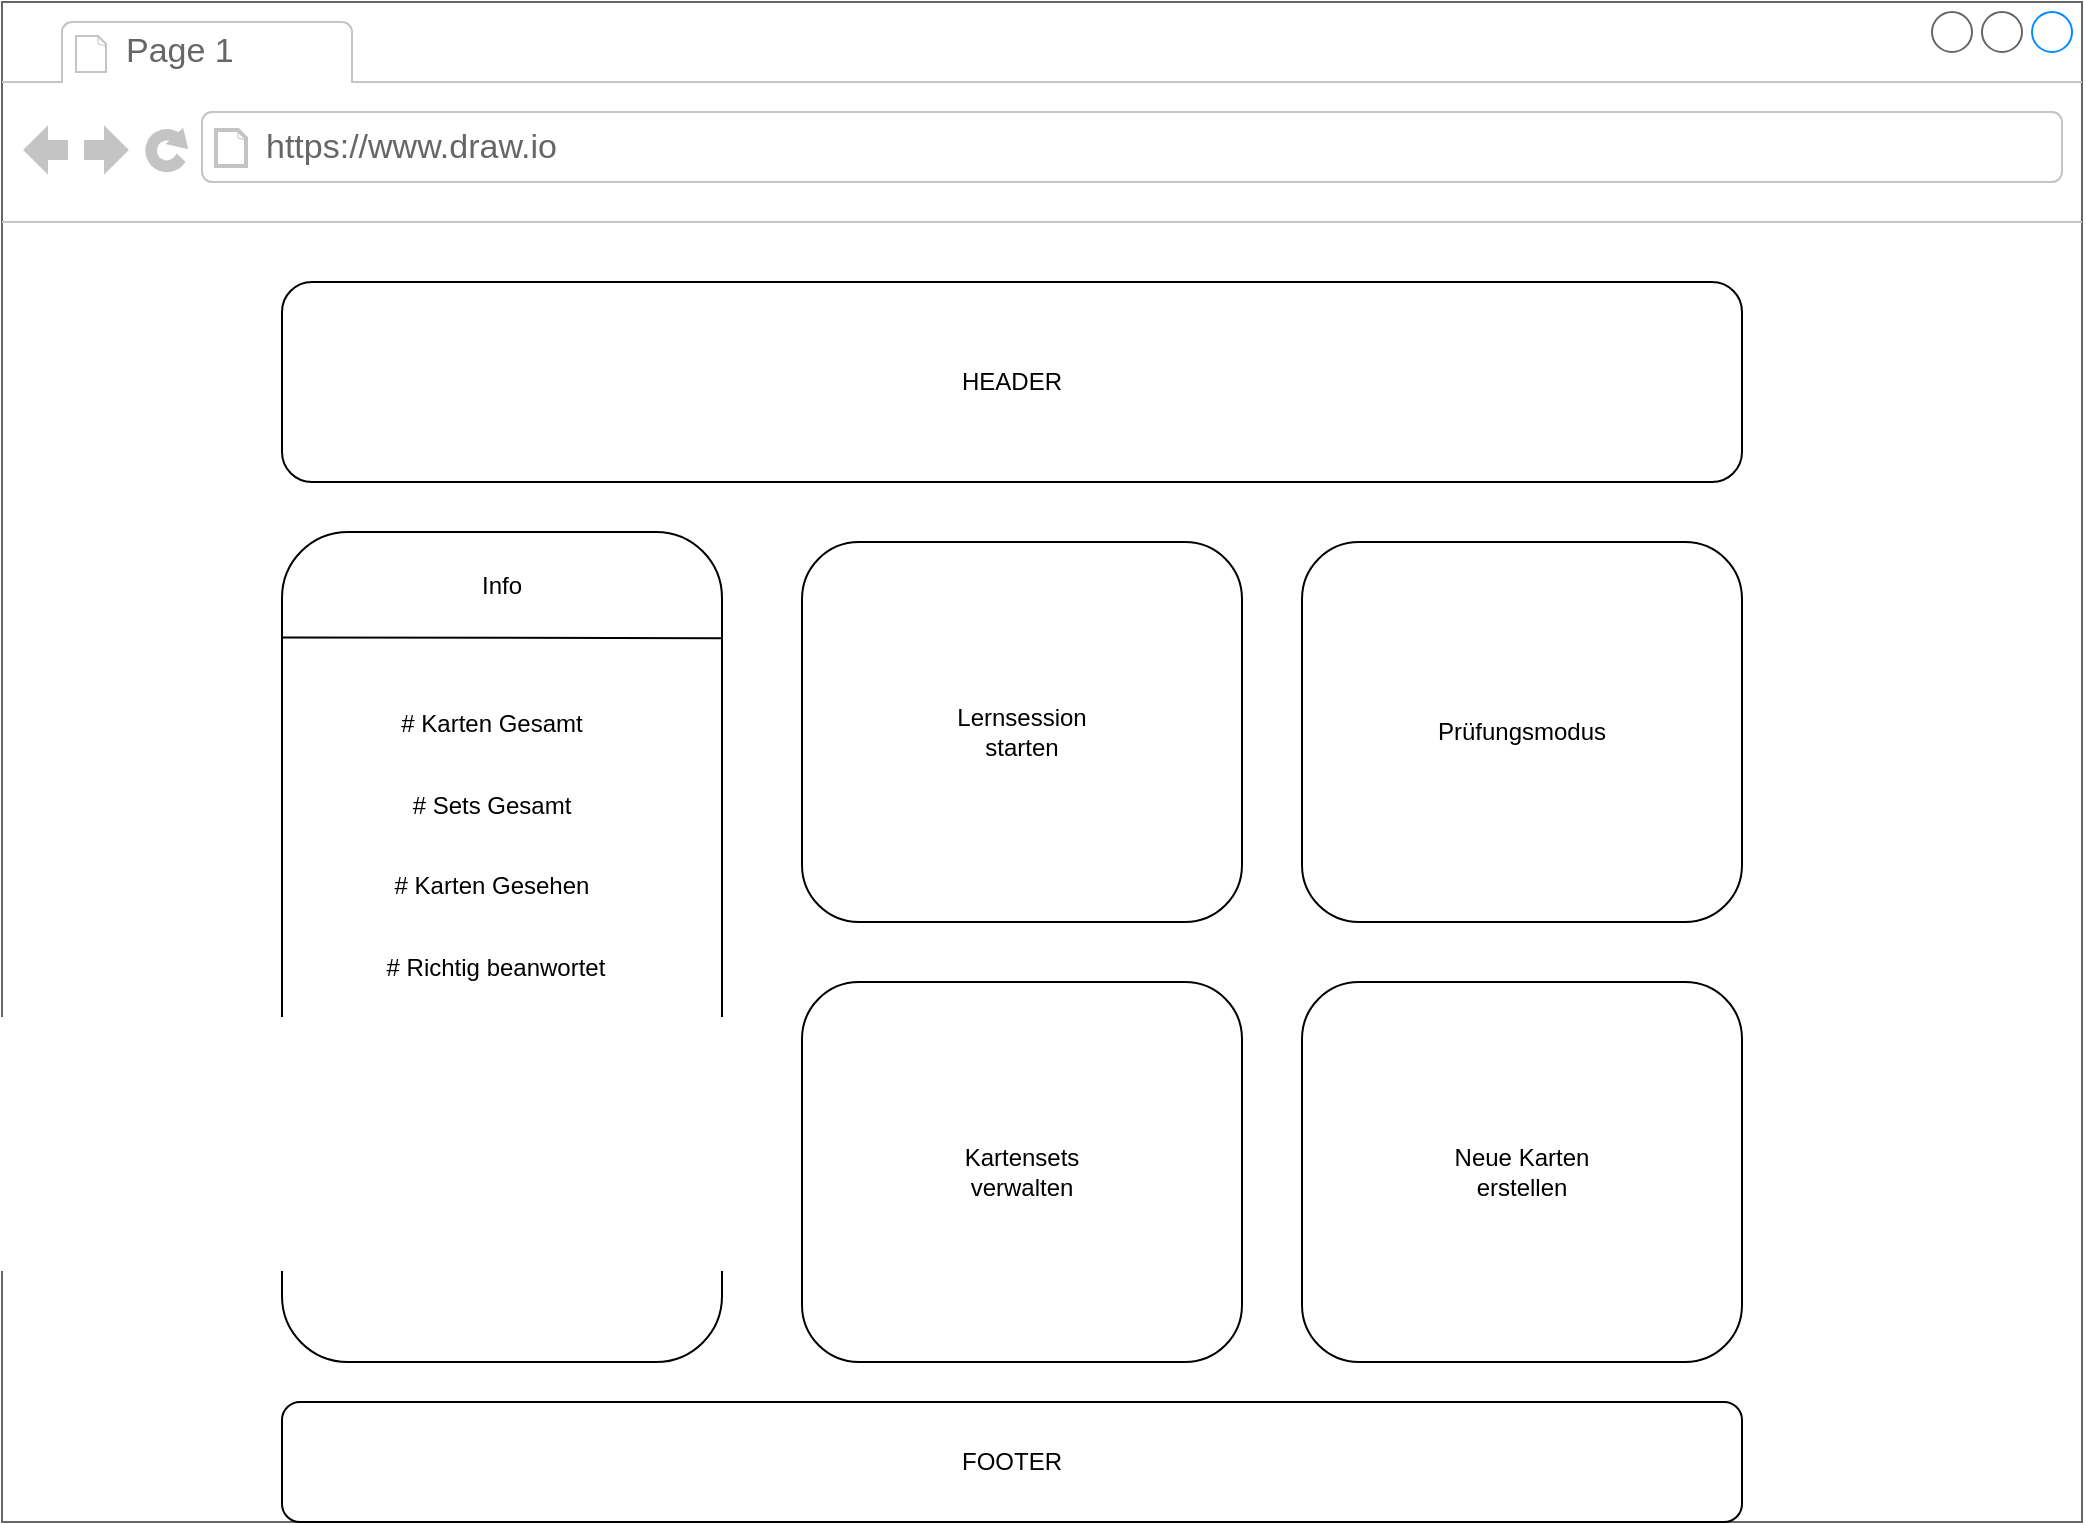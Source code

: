 <mxfile version="28.1.1" pages="10">
  <diagram name="HOME" id="2cc2dc42-3aac-f2a9-1cec-7a8b7cbee084">
    <mxGraphModel dx="2486" dy="876" grid="1" gridSize="10" guides="1" tooltips="1" connect="1" arrows="1" fold="1" page="1" pageScale="1" pageWidth="1100" pageHeight="850" background="#ffffff" math="0" shadow="0">
      <root>
        <mxCell id="0" />
        <mxCell id="1" parent="0" />
        <mxCell id="lS26NjReBYT3FK4ecOSP-8" value="" style="strokeWidth=1;shadow=0;dashed=0;align=center;html=1;shape=mxgraph.mockup.containers.browserWindow;rSize=0;strokeColor=#666666;strokeColor2=#008cff;strokeColor3=#c4c4c4;mainText=,;recursiveResize=0;movable=0;resizable=0;rotatable=0;deletable=0;editable=0;locked=1;connectable=0;" vertex="1" parent="1">
          <mxGeometry x="-1070" y="50" width="1040" height="760" as="geometry" />
        </mxCell>
        <mxCell id="lS26NjReBYT3FK4ecOSP-9" value="Page 1" style="strokeWidth=1;shadow=0;dashed=0;align=center;html=1;shape=mxgraph.mockup.containers.anchor;fontSize=17;fontColor=#666666;align=left;whiteSpace=wrap;" vertex="1" parent="lS26NjReBYT3FK4ecOSP-8">
          <mxGeometry x="60" y="12" width="110" height="26" as="geometry" />
        </mxCell>
        <mxCell id="lS26NjReBYT3FK4ecOSP-10" value="https://www.draw.io" style="strokeWidth=1;shadow=0;dashed=0;align=center;html=1;shape=mxgraph.mockup.containers.anchor;rSize=0;fontSize=17;fontColor=#666666;align=left;" vertex="1" parent="lS26NjReBYT3FK4ecOSP-8">
          <mxGeometry x="130" y="60" width="250" height="26" as="geometry" />
        </mxCell>
        <mxCell id="lS26NjReBYT3FK4ecOSP-11" value="HEADER" style="rounded=1;whiteSpace=wrap;html=1;movable=0;resizable=0;rotatable=0;deletable=0;editable=0;locked=1;connectable=0;" vertex="1" parent="lS26NjReBYT3FK4ecOSP-8">
          <mxGeometry x="140" y="140" width="730" height="100" as="geometry" />
        </mxCell>
        <mxCell id="lS26NjReBYT3FK4ecOSP-12" value="FOOTER" style="rounded=1;whiteSpace=wrap;html=1;movable=0;resizable=0;rotatable=0;deletable=0;editable=0;locked=1;connectable=0;" vertex="1" parent="1">
          <mxGeometry x="-930" y="750" width="730" height="60" as="geometry" />
        </mxCell>
        <mxCell id="WWIaHcj1Z27d5Gn-vPmn-3" value="" style="group;movable=1;resizable=1;rotatable=1;deletable=1;editable=1;locked=0;connectable=1;" vertex="1" connectable="0" parent="1">
          <mxGeometry x="-930" y="315" width="220" height="415" as="geometry" />
        </mxCell>
        <mxCell id="lS26NjReBYT3FK4ecOSP-19" value="" style="rounded=1;whiteSpace=wrap;html=1;" vertex="1" parent="WWIaHcj1Z27d5Gn-vPmn-3">
          <mxGeometry width="220" height="415" as="geometry" />
        </mxCell>
        <mxCell id="lS26NjReBYT3FK4ecOSP-20" value="Info" style="text;html=1;align=center;verticalAlign=middle;whiteSpace=wrap;rounded=0;" vertex="1" parent="WWIaHcj1Z27d5Gn-vPmn-3">
          <mxGeometry x="80" y="12.146" width="60" height="30.366" as="geometry" />
        </mxCell>
        <mxCell id="lS26NjReBYT3FK4ecOSP-21" value="" style="endArrow=none;html=1;rounded=0;entryX=1;entryY=0.128;entryDx=0;entryDy=0;entryPerimeter=0;exitX=0;exitY=0.127;exitDx=0;exitDy=0;exitPerimeter=0;" edge="1" parent="WWIaHcj1Z27d5Gn-vPmn-3" source="lS26NjReBYT3FK4ecOSP-19" target="lS26NjReBYT3FK4ecOSP-19">
          <mxGeometry width="50" height="50" relative="1" as="geometry">
            <mxPoint x="60" y="111.341" as="sourcePoint" />
            <mxPoint x="110" y="60.732" as="targetPoint" />
          </mxGeometry>
        </mxCell>
        <mxCell id="lS26NjReBYT3FK4ecOSP-22" value="# Karten Gesamt" style="text;html=1;align=center;verticalAlign=middle;whiteSpace=wrap;rounded=0;" vertex="1" parent="WWIaHcj1Z27d5Gn-vPmn-3">
          <mxGeometry x="40" y="80.976" width="130" height="30.366" as="geometry" />
        </mxCell>
        <mxCell id="lS26NjReBYT3FK4ecOSP-23" value="# Sets Gesamt" style="text;html=1;align=center;verticalAlign=middle;whiteSpace=wrap;rounded=0;" vertex="1" parent="WWIaHcj1Z27d5Gn-vPmn-3">
          <mxGeometry x="40" y="121.463" width="130" height="30.366" as="geometry" />
        </mxCell>
        <mxCell id="lS26NjReBYT3FK4ecOSP-24" value="# Karten Gesehen" style="text;html=1;align=center;verticalAlign=middle;whiteSpace=wrap;rounded=0;" vertex="1" parent="WWIaHcj1Z27d5Gn-vPmn-3">
          <mxGeometry x="40" y="161.951" width="130" height="30.366" as="geometry" />
        </mxCell>
        <mxCell id="lS26NjReBYT3FK4ecOSP-25" value="# Richtig beanwortet" style="text;html=1;align=center;verticalAlign=middle;whiteSpace=wrap;rounded=0;" vertex="1" parent="WWIaHcj1Z27d5Gn-vPmn-3">
          <mxGeometry x="42" y="202.439" width="130" height="30.366" as="geometry" />
        </mxCell>
        <mxCell id="WWIaHcj1Z27d5Gn-vPmn-2" value="" style="group;movable=1;resizable=1;rotatable=1;deletable=1;editable=1;locked=0;connectable=1;" vertex="1" connectable="0" parent="1">
          <mxGeometry x="-670" y="320" width="470" height="410" as="geometry" />
        </mxCell>
        <mxCell id="lS26NjReBYT3FK4ecOSP-13" value="Lernsession&lt;div&gt;starten&lt;/div&gt;" style="rounded=1;whiteSpace=wrap;html=1;" vertex="1" parent="WWIaHcj1Z27d5Gn-vPmn-2">
          <mxGeometry width="220" height="190" as="geometry" />
        </mxCell>
        <mxCell id="lS26NjReBYT3FK4ecOSP-14" value="Prüfungsmodus" style="rounded=1;whiteSpace=wrap;html=1;" vertex="1" parent="WWIaHcj1Z27d5Gn-vPmn-2">
          <mxGeometry x="250" width="220" height="190" as="geometry" />
        </mxCell>
        <mxCell id="lS26NjReBYT3FK4ecOSP-15" value="Neue Karten&lt;div&gt;erstellen&lt;/div&gt;" style="rounded=1;whiteSpace=wrap;html=1;" vertex="1" parent="WWIaHcj1Z27d5Gn-vPmn-2">
          <mxGeometry x="250" y="220" width="220" height="190" as="geometry" />
        </mxCell>
        <mxCell id="lS26NjReBYT3FK4ecOSP-16" value="Kartensets&lt;div&gt;verwalten&lt;/div&gt;" style="rounded=1;whiteSpace=wrap;html=1;" vertex="1" parent="WWIaHcj1Z27d5Gn-vPmn-2">
          <mxGeometry y="220" width="220" height="190" as="geometry" />
        </mxCell>
      </root>
    </mxGraphModel>
  </diagram>
  <diagram name="LEARN_CHOICE" id="h4WWsDptPAubBa_3dUQs">
    <mxGraphModel dx="2486" dy="876" grid="1" gridSize="10" guides="1" tooltips="1" connect="1" arrows="1" fold="1" page="1" pageScale="1" pageWidth="1100" pageHeight="850" background="#ffffff" math="0" shadow="0">
      <root>
        <mxCell id="g686JJPUqxYWi80olpuL-0" />
        <mxCell id="g686JJPUqxYWi80olpuL-1" parent="g686JJPUqxYWi80olpuL-0" />
        <mxCell id="g686JJPUqxYWi80olpuL-2" value="" style="strokeWidth=1;shadow=0;dashed=0;align=center;html=1;shape=mxgraph.mockup.containers.browserWindow;rSize=0;strokeColor=#666666;strokeColor2=#008cff;strokeColor3=#c4c4c4;mainText=,;recursiveResize=0;movable=0;resizable=0;rotatable=0;deletable=0;editable=0;locked=1;connectable=0;" vertex="1" parent="g686JJPUqxYWi80olpuL-1">
          <mxGeometry x="-1070" y="50" width="1040" height="760" as="geometry" />
        </mxCell>
        <mxCell id="g686JJPUqxYWi80olpuL-3" value="Page 1" style="strokeWidth=1;shadow=0;dashed=0;align=center;html=1;shape=mxgraph.mockup.containers.anchor;fontSize=17;fontColor=#666666;align=left;whiteSpace=wrap;" vertex="1" parent="g686JJPUqxYWi80olpuL-2">
          <mxGeometry x="60" y="12" width="110" height="26" as="geometry" />
        </mxCell>
        <mxCell id="g686JJPUqxYWi80olpuL-4" value="https://www.draw.io" style="strokeWidth=1;shadow=0;dashed=0;align=center;html=1;shape=mxgraph.mockup.containers.anchor;rSize=0;fontSize=17;fontColor=#666666;align=left;" vertex="1" parent="g686JJPUqxYWi80olpuL-2">
          <mxGeometry x="130" y="60" width="250" height="26" as="geometry" />
        </mxCell>
        <mxCell id="g686JJPUqxYWi80olpuL-5" value="HEADER" style="rounded=1;whiteSpace=wrap;html=1;movable=0;resizable=0;rotatable=0;deletable=0;editable=0;locked=1;connectable=0;" vertex="1" parent="g686JJPUqxYWi80olpuL-2">
          <mxGeometry x="140" y="140" width="730" height="100" as="geometry" />
        </mxCell>
        <mxCell id="g686JJPUqxYWi80olpuL-6" value="FOOTER" style="rounded=1;whiteSpace=wrap;html=1;movable=0;resizable=0;rotatable=0;deletable=0;editable=0;locked=1;connectable=0;" vertex="1" parent="g686JJPUqxYWi80olpuL-1">
          <mxGeometry x="-930" y="750" width="730" height="60" as="geometry" />
        </mxCell>
        <mxCell id="g686JJPUqxYWi80olpuL-7" value="" style="group;movable=1;resizable=1;rotatable=1;deletable=1;editable=1;locked=0;connectable=1;" vertex="1" connectable="0" parent="g686JJPUqxYWi80olpuL-1">
          <mxGeometry x="-930" y="315" width="220" height="415" as="geometry" />
        </mxCell>
        <mxCell id="g686JJPUqxYWi80olpuL-8" value="" style="rounded=1;whiteSpace=wrap;html=1;" vertex="1" parent="g686JJPUqxYWi80olpuL-7">
          <mxGeometry width="220" height="415" as="geometry" />
        </mxCell>
        <mxCell id="g686JJPUqxYWi80olpuL-9" value="Info" style="text;html=1;align=center;verticalAlign=middle;whiteSpace=wrap;rounded=0;" vertex="1" parent="g686JJPUqxYWi80olpuL-7">
          <mxGeometry x="80" y="12.146" width="60" height="30.366" as="geometry" />
        </mxCell>
        <mxCell id="g686JJPUqxYWi80olpuL-10" value="" style="endArrow=none;html=1;rounded=0;entryX=1;entryY=0.128;entryDx=0;entryDy=0;entryPerimeter=0;exitX=0;exitY=0.127;exitDx=0;exitDy=0;exitPerimeter=0;" edge="1" parent="g686JJPUqxYWi80olpuL-7" source="g686JJPUqxYWi80olpuL-8" target="g686JJPUqxYWi80olpuL-8">
          <mxGeometry width="50" height="50" relative="1" as="geometry">
            <mxPoint x="60" y="111.341" as="sourcePoint" />
            <mxPoint x="110" y="60.732" as="targetPoint" />
          </mxGeometry>
        </mxCell>
        <mxCell id="g686JJPUqxYWi80olpuL-11" value="Frage 2 / 30" style="text;html=1;align=center;verticalAlign=middle;whiteSpace=wrap;rounded=0;" vertex="1" parent="g686JJPUqxYWi80olpuL-7">
          <mxGeometry x="40" y="80.976" width="130" height="30.366" as="geometry" />
        </mxCell>
        <mxCell id="g686JJPUqxYWi80olpuL-12" value="Set" style="text;html=1;align=center;verticalAlign=middle;whiteSpace=wrap;rounded=0;" vertex="1" parent="g686JJPUqxYWi80olpuL-7">
          <mxGeometry x="40" y="121.463" width="130" height="30.366" as="geometry" />
        </mxCell>
        <mxCell id="g686JJPUqxYWi80olpuL-13" value="# Unbeantwortet" style="text;html=1;align=center;verticalAlign=middle;whiteSpace=wrap;rounded=0;" vertex="1" parent="g686JJPUqxYWi80olpuL-7">
          <mxGeometry x="40" y="161.951" width="130" height="30.366" as="geometry" />
        </mxCell>
        <mxCell id="g686JJPUqxYWi80olpuL-14" value="# Richtig beanwortet" style="text;html=1;align=center;verticalAlign=middle;whiteSpace=wrap;rounded=0;" vertex="1" parent="g686JJPUqxYWi80olpuL-7">
          <mxGeometry x="42" y="202.439" width="130" height="30.366" as="geometry" />
        </mxCell>
        <mxCell id="g686JJPUqxYWi80olpuL-16" value="Frage" style="rounded=1;whiteSpace=wrap;html=1;" vertex="1" parent="g686JJPUqxYWi80olpuL-1">
          <mxGeometry x="-670" y="320" width="470" height="150" as="geometry" />
        </mxCell>
        <mxCell id="x9k2J0o1TWh3pBCUnBWo-0" value="" style="rounded=1;whiteSpace=wrap;html=1;" vertex="1" parent="g686JJPUqxYWi80olpuL-1">
          <mxGeometry x="-670" y="490" width="470" height="240" as="geometry" />
        </mxCell>
        <mxCell id="x9k2J0o1TWh3pBCUnBWo-12" value="Single Choide / Multiple Choice" style="text;html=1;align=center;verticalAlign=middle;whiteSpace=wrap;rounded=0;" vertex="1" parent="g686JJPUqxYWi80olpuL-1">
          <mxGeometry x="-640" y="510" width="170" height="30" as="geometry" />
        </mxCell>
        <mxCell id="x9k2J0o1TWh3pBCUnBWo-11" value="" style="group" vertex="1" connectable="0" parent="g686JJPUqxYWi80olpuL-1">
          <mxGeometry x="-640" y="550" width="410" height="100" as="geometry" />
        </mxCell>
        <mxCell id="x9k2J0o1TWh3pBCUnBWo-2" value="Setting 1" style="text;strokeColor=none;align=left;verticalAlign=middle;spacingLeft=27;spacingRight=10;overflow=hidden;points=[[0,0.5],[1,0.5]];portConstraint=eastwest;rotatable=0;whiteSpace=wrap;html=1;fillColor=none;fontColor=inherit;fontSize=17;" vertex="1" parent="x9k2J0o1TWh3pBCUnBWo-11">
          <mxGeometry width="410" height="25" as="geometry" />
        </mxCell>
        <mxCell id="x9k2J0o1TWh3pBCUnBWo-3" value="" style="shape=ellipse;resizable=0;fillColor=#EEEEEE;strokeColor=#999999;gradientColor=#cccccc;html=1;" vertex="1" parent="x9k2J0o1TWh3pBCUnBWo-2">
          <mxGeometry y="0.5" width="15" height="15" relative="1" as="geometry">
            <mxPoint x="8" y="-7.5" as="offset" />
          </mxGeometry>
        </mxCell>
        <mxCell id="x9k2J0o1TWh3pBCUnBWo-4" value="Setting 2" style="text;strokeColor=none;align=left;verticalAlign=middle;spacingLeft=27;spacingRight=10;overflow=hidden;points=[[0,0.5],[1,0.5]];portConstraint=eastwest;rotatable=0;whiteSpace=wrap;html=1;rSize=5;fillColor=none;fontColor=inherit;fontSize=17;" vertex="1" parent="x9k2J0o1TWh3pBCUnBWo-11">
          <mxGeometry y="25" width="410" height="25" as="geometry" />
        </mxCell>
        <mxCell id="x9k2J0o1TWh3pBCUnBWo-5" value="" style="shape=ellipse;resizable=0;fillColor=#EEEEEE;strokeColor=#999999;gradientColor=#cccccc;html=1;" vertex="1" parent="x9k2J0o1TWh3pBCUnBWo-4">
          <mxGeometry y="0.5" width="15" height="15" relative="1" as="geometry">
            <mxPoint x="8" y="-7.5" as="offset" />
          </mxGeometry>
        </mxCell>
        <mxCell id="x9k2J0o1TWh3pBCUnBWo-6" value="Setting 3" style="text;strokeColor=none;align=left;verticalAlign=middle;spacingLeft=27;spacingRight=10;overflow=hidden;points=[[0,0.5],[1,0.5]];portConstraint=eastwest;rotatable=0;whiteSpace=wrap;html=1;rSize=5;fillColor=none;fontColor=#008CFF;fontSize=17;" vertex="1" parent="x9k2J0o1TWh3pBCUnBWo-11">
          <mxGeometry y="50" width="410" height="25" as="geometry" />
        </mxCell>
        <mxCell id="x9k2J0o1TWh3pBCUnBWo-7" value="" style="shape=ellipse;resizable=0;fillColor=#AAAAAA;gradientColor=#666666;strokeColor=#444444;html=1;" vertex="1" parent="x9k2J0o1TWh3pBCUnBWo-6">
          <mxGeometry y="0.5" width="15" height="15" relative="1" as="geometry">
            <mxPoint x="8" y="-7.5" as="offset" />
          </mxGeometry>
        </mxCell>
        <mxCell id="x9k2J0o1TWh3pBCUnBWo-8" value="" style="shape=ellipse;resizable=0;fillColor=#444444;strokeColor=none;html=1;" vertex="1" parent="x9k2J0o1TWh3pBCUnBWo-7">
          <mxGeometry x="0.2" y="0.2" width="9" height="9" relative="1" as="geometry" />
        </mxCell>
        <mxCell id="x9k2J0o1TWh3pBCUnBWo-9" value="Setting 4" style="text;strokeColor=none;align=left;verticalAlign=middle;spacingLeft=27;spacingRight=10;overflow=hidden;points=[[0,0.5],[1,0.5]];portConstraint=eastwest;rotatable=0;whiteSpace=wrap;html=1;fillColor=none;fontColor=inherit;fontSize=17;" vertex="1" parent="x9k2J0o1TWh3pBCUnBWo-11">
          <mxGeometry y="75" width="410" height="25" as="geometry" />
        </mxCell>
        <mxCell id="x9k2J0o1TWh3pBCUnBWo-10" value="" style="shape=ellipse;resizable=0;fillColor=#EEEEEE;strokeColor=#999999;gradientColor=#cccccc;html=1;" vertex="1" parent="x9k2J0o1TWh3pBCUnBWo-9">
          <mxGeometry y="0.5" width="15" height="15" relative="1" as="geometry">
            <mxPoint x="8" y="-7.5" as="offset" />
          </mxGeometry>
        </mxCell>
        <mxCell id="4YZ_qwDR_xWHJj1B5da3-0" value="Beantworten" style="strokeWidth=1;shadow=0;dashed=0;align=center;html=1;shape=mxgraph.mockup.buttons.button;strokeColor=#666666;fontColor=#ffffff;mainText=;buttonStyle=round;fontSize=17;fontStyle=1;fillColor=#66CC00;whiteSpace=wrap;" vertex="1" parent="g686JJPUqxYWi80olpuL-1">
          <mxGeometry x="-380" y="680" width="150" height="30" as="geometry" />
        </mxCell>
        <mxCell id="4YZ_qwDR_xWHJj1B5da3-1" value="Antwort zeigen" style="strokeWidth=1;shadow=0;dashed=0;align=center;html=1;shape=mxgraph.mockup.buttons.button;strokeColor=#666666;fontColor=#ffffff;mainText=;buttonStyle=round;fontSize=17;fontStyle=1;fillColor=#008cff;whiteSpace=wrap;" vertex="1" parent="g686JJPUqxYWi80olpuL-1">
          <mxGeometry x="-640" y="680" width="150" height="30" as="geometry" />
        </mxCell>
        <mxCell id="4YZ_qwDR_xWHJj1B5da3-2" value="Zurück" style="strokeWidth=1;shadow=0;dashed=0;align=center;html=1;shape=mxgraph.mockup.buttons.button;strokeColor=#666666;fontColor=#000000;mainText=;buttonStyle=round;fontSize=12;fontStyle=1;fillColor=#E6E6E6;whiteSpace=wrap;" vertex="1" parent="g686JJPUqxYWi80olpuL-1">
          <mxGeometry x="-640" y="440" width="110" height="20" as="geometry" />
        </mxCell>
        <mxCell id="4YZ_qwDR_xWHJj1B5da3-3" value="Vor" style="strokeWidth=1;shadow=0;dashed=0;align=center;html=1;shape=mxgraph.mockup.buttons.button;strokeColor=#000000;fontColor=#000000;mainText=;buttonStyle=round;fontSize=12;fontStyle=1;fillColor=#E6E6E6;whiteSpace=wrap;" vertex="1" parent="g686JJPUqxYWi80olpuL-1">
          <mxGeometry x="-340" y="440" width="110" height="20" as="geometry" />
        </mxCell>
      </root>
    </mxGraphModel>
  </diagram>
  <diagram name="LEARN_TEXT_INPUT" id="nEpYVkVKjzSZZLihuepT">
    <mxGraphModel dx="2486" dy="876" grid="1" gridSize="10" guides="1" tooltips="1" connect="1" arrows="1" fold="1" page="1" pageScale="1" pageWidth="1100" pageHeight="850" background="#ffffff" math="0" shadow="0">
      <root>
        <mxCell id="odBjd3KjWxoHz5j5FbnU-0" />
        <mxCell id="odBjd3KjWxoHz5j5FbnU-1" parent="odBjd3KjWxoHz5j5FbnU-0" />
        <mxCell id="odBjd3KjWxoHz5j5FbnU-2" value="" style="strokeWidth=1;shadow=0;dashed=0;align=center;html=1;shape=mxgraph.mockup.containers.browserWindow;rSize=0;strokeColor=#666666;strokeColor2=#008cff;strokeColor3=#c4c4c4;mainText=,;recursiveResize=0;movable=0;resizable=0;rotatable=0;deletable=0;editable=0;locked=1;connectable=0;" vertex="1" parent="odBjd3KjWxoHz5j5FbnU-1">
          <mxGeometry x="-1070" y="50" width="1040" height="760" as="geometry" />
        </mxCell>
        <mxCell id="odBjd3KjWxoHz5j5FbnU-3" value="Page 1" style="strokeWidth=1;shadow=0;dashed=0;align=center;html=1;shape=mxgraph.mockup.containers.anchor;fontSize=17;fontColor=#666666;align=left;whiteSpace=wrap;" vertex="1" parent="odBjd3KjWxoHz5j5FbnU-2">
          <mxGeometry x="60" y="12" width="110" height="26" as="geometry" />
        </mxCell>
        <mxCell id="odBjd3KjWxoHz5j5FbnU-4" value="https://www.draw.io" style="strokeWidth=1;shadow=0;dashed=0;align=center;html=1;shape=mxgraph.mockup.containers.anchor;rSize=0;fontSize=17;fontColor=#666666;align=left;" vertex="1" parent="odBjd3KjWxoHz5j5FbnU-2">
          <mxGeometry x="130" y="60" width="250" height="26" as="geometry" />
        </mxCell>
        <mxCell id="odBjd3KjWxoHz5j5FbnU-5" value="HEADER" style="rounded=1;whiteSpace=wrap;html=1;movable=0;resizable=0;rotatable=0;deletable=0;editable=0;locked=1;connectable=0;" vertex="1" parent="odBjd3KjWxoHz5j5FbnU-2">
          <mxGeometry x="140" y="140" width="730" height="100" as="geometry" />
        </mxCell>
        <mxCell id="odBjd3KjWxoHz5j5FbnU-6" value="FOOTER" style="rounded=1;whiteSpace=wrap;html=1;movable=0;resizable=0;rotatable=0;deletable=0;editable=0;locked=1;connectable=0;" vertex="1" parent="odBjd3KjWxoHz5j5FbnU-1">
          <mxGeometry x="-930" y="750" width="730" height="60" as="geometry" />
        </mxCell>
        <mxCell id="odBjd3KjWxoHz5j5FbnU-7" value="" style="group;movable=1;resizable=1;rotatable=1;deletable=1;editable=1;locked=0;connectable=1;" vertex="1" connectable="0" parent="odBjd3KjWxoHz5j5FbnU-1">
          <mxGeometry x="-930" y="315" width="220" height="415" as="geometry" />
        </mxCell>
        <mxCell id="odBjd3KjWxoHz5j5FbnU-8" value="" style="rounded=1;whiteSpace=wrap;html=1;" vertex="1" parent="odBjd3KjWxoHz5j5FbnU-7">
          <mxGeometry width="220" height="415" as="geometry" />
        </mxCell>
        <mxCell id="odBjd3KjWxoHz5j5FbnU-9" value="Info" style="text;html=1;align=center;verticalAlign=middle;whiteSpace=wrap;rounded=0;" vertex="1" parent="odBjd3KjWxoHz5j5FbnU-7">
          <mxGeometry x="80" y="12.146" width="60" height="30.366" as="geometry" />
        </mxCell>
        <mxCell id="odBjd3KjWxoHz5j5FbnU-10" value="" style="endArrow=none;html=1;rounded=0;entryX=1;entryY=0.128;entryDx=0;entryDy=0;entryPerimeter=0;exitX=0;exitY=0.127;exitDx=0;exitDy=0;exitPerimeter=0;" edge="1" parent="odBjd3KjWxoHz5j5FbnU-7" source="odBjd3KjWxoHz5j5FbnU-8" target="odBjd3KjWxoHz5j5FbnU-8">
          <mxGeometry width="50" height="50" relative="1" as="geometry">
            <mxPoint x="60" y="111.341" as="sourcePoint" />
            <mxPoint x="110" y="60.732" as="targetPoint" />
          </mxGeometry>
        </mxCell>
        <mxCell id="odBjd3KjWxoHz5j5FbnU-11" value="Frage 2 / 30" style="text;html=1;align=center;verticalAlign=middle;whiteSpace=wrap;rounded=0;" vertex="1" parent="odBjd3KjWxoHz5j5FbnU-7">
          <mxGeometry x="40" y="80.976" width="130" height="30.366" as="geometry" />
        </mxCell>
        <mxCell id="odBjd3KjWxoHz5j5FbnU-12" value="Set" style="text;html=1;align=center;verticalAlign=middle;whiteSpace=wrap;rounded=0;" vertex="1" parent="odBjd3KjWxoHz5j5FbnU-7">
          <mxGeometry x="40" y="121.463" width="130" height="30.366" as="geometry" />
        </mxCell>
        <mxCell id="odBjd3KjWxoHz5j5FbnU-13" value="# Unbeantwortet" style="text;html=1;align=center;verticalAlign=middle;whiteSpace=wrap;rounded=0;" vertex="1" parent="odBjd3KjWxoHz5j5FbnU-7">
          <mxGeometry x="40" y="161.951" width="130" height="30.366" as="geometry" />
        </mxCell>
        <mxCell id="odBjd3KjWxoHz5j5FbnU-14" value="# Richtig beanwortet" style="text;html=1;align=center;verticalAlign=middle;whiteSpace=wrap;rounded=0;" vertex="1" parent="odBjd3KjWxoHz5j5FbnU-7">
          <mxGeometry x="42" y="202.439" width="130" height="30.366" as="geometry" />
        </mxCell>
        <mxCell id="odBjd3KjWxoHz5j5FbnU-15" value="Frage" style="rounded=1;whiteSpace=wrap;html=1;" vertex="1" parent="odBjd3KjWxoHz5j5FbnU-1">
          <mxGeometry x="-670" y="320" width="470" height="150" as="geometry" />
        </mxCell>
        <mxCell id="odBjd3KjWxoHz5j5FbnU-16" value="" style="rounded=1;whiteSpace=wrap;html=1;" vertex="1" parent="odBjd3KjWxoHz5j5FbnU-1">
          <mxGeometry x="-670" y="490" width="470" height="240" as="geometry" />
        </mxCell>
        <mxCell id="odBjd3KjWxoHz5j5FbnU-17" value="Text Input" style="text;html=1;align=center;verticalAlign=middle;whiteSpace=wrap;rounded=0;" vertex="1" parent="odBjd3KjWxoHz5j5FbnU-1">
          <mxGeometry x="-640" y="510" width="70" height="30" as="geometry" />
        </mxCell>
        <mxCell id="odBjd3KjWxoHz5j5FbnU-28" value="Beantworten" style="strokeWidth=1;shadow=0;dashed=0;align=center;html=1;shape=mxgraph.mockup.buttons.button;strokeColor=#666666;fontColor=#ffffff;mainText=;buttonStyle=round;fontSize=17;fontStyle=1;fillColor=#66CC00;whiteSpace=wrap;" vertex="1" parent="odBjd3KjWxoHz5j5FbnU-1">
          <mxGeometry x="-380" y="680" width="150" height="30" as="geometry" />
        </mxCell>
        <mxCell id="odBjd3KjWxoHz5j5FbnU-29" value="Antwort zeigen" style="strokeWidth=1;shadow=0;dashed=0;align=center;html=1;shape=mxgraph.mockup.buttons.button;strokeColor=#666666;fontColor=#ffffff;mainText=;buttonStyle=round;fontSize=17;fontStyle=1;fillColor=#008cff;whiteSpace=wrap;" vertex="1" parent="odBjd3KjWxoHz5j5FbnU-1">
          <mxGeometry x="-640" y="680" width="150" height="30" as="geometry" />
        </mxCell>
        <mxCell id="odBjd3KjWxoHz5j5FbnU-30" value="Zurück" style="strokeWidth=1;shadow=0;dashed=0;align=center;html=1;shape=mxgraph.mockup.buttons.button;strokeColor=#666666;fontColor=#000000;mainText=;buttonStyle=round;fontSize=12;fontStyle=1;fillColor=#E6E6E6;whiteSpace=wrap;" vertex="1" parent="odBjd3KjWxoHz5j5FbnU-1">
          <mxGeometry x="-640" y="440" width="110" height="20" as="geometry" />
        </mxCell>
        <mxCell id="odBjd3KjWxoHz5j5FbnU-31" value="Vor" style="strokeWidth=1;shadow=0;dashed=0;align=center;html=1;shape=mxgraph.mockup.buttons.button;strokeColor=#000000;fontColor=#000000;mainText=;buttonStyle=round;fontSize=12;fontStyle=1;fillColor=#E6E6E6;whiteSpace=wrap;" vertex="1" parent="odBjd3KjWxoHz5j5FbnU-1">
          <mxGeometry x="-340" y="440" width="110" height="20" as="geometry" />
        </mxCell>
        <mxCell id="AyLFzLLLBsfagyZSegvA-0" value="" style="rounded=0;whiteSpace=wrap;html=1;fillColor=#f5f5f5;fontColor=#333333;strokeColor=#666666;" vertex="1" parent="odBjd3KjWxoHz5j5FbnU-1">
          <mxGeometry x="-640" y="550" width="410" height="30" as="geometry" />
        </mxCell>
      </root>
    </mxGraphModel>
  </diagram>
  <diagram name="EXAM" id="VDM8zCTGqV6Vmpzvn3Ji">
    <mxGraphModel dx="2486" dy="876" grid="1" gridSize="10" guides="1" tooltips="1" connect="1" arrows="1" fold="1" page="1" pageScale="1" pageWidth="1100" pageHeight="850" background="#ffffff" math="0" shadow="0">
      <root>
        <mxCell id="-BpMDB9bcqknDMVPrAjm-0" />
        <mxCell id="-BpMDB9bcqknDMVPrAjm-1" parent="-BpMDB9bcqknDMVPrAjm-0" />
        <mxCell id="-BpMDB9bcqknDMVPrAjm-2" value="" style="strokeWidth=1;shadow=0;dashed=0;align=center;html=1;shape=mxgraph.mockup.containers.browserWindow;rSize=0;strokeColor=#666666;strokeColor2=#008cff;strokeColor3=#c4c4c4;mainText=,;recursiveResize=0;movable=0;resizable=0;rotatable=0;deletable=0;editable=0;locked=1;connectable=0;" vertex="1" parent="-BpMDB9bcqknDMVPrAjm-1">
          <mxGeometry x="-1070" y="50" width="1040" height="760" as="geometry" />
        </mxCell>
        <mxCell id="-BpMDB9bcqknDMVPrAjm-3" value="Page 1" style="strokeWidth=1;shadow=0;dashed=0;align=center;html=1;shape=mxgraph.mockup.containers.anchor;fontSize=17;fontColor=#666666;align=left;whiteSpace=wrap;" vertex="1" parent="-BpMDB9bcqknDMVPrAjm-2">
          <mxGeometry x="60" y="12" width="110" height="26" as="geometry" />
        </mxCell>
        <mxCell id="-BpMDB9bcqknDMVPrAjm-4" value="https://www.draw.io" style="strokeWidth=1;shadow=0;dashed=0;align=center;html=1;shape=mxgraph.mockup.containers.anchor;rSize=0;fontSize=17;fontColor=#666666;align=left;" vertex="1" parent="-BpMDB9bcqknDMVPrAjm-2">
          <mxGeometry x="130" y="60" width="250" height="26" as="geometry" />
        </mxCell>
        <mxCell id="-BpMDB9bcqknDMVPrAjm-5" value="HEADER" style="rounded=1;whiteSpace=wrap;html=1;movable=0;resizable=0;rotatable=0;deletable=0;editable=0;locked=1;connectable=0;" vertex="1" parent="-BpMDB9bcqknDMVPrAjm-2">
          <mxGeometry x="140" y="140" width="730" height="100" as="geometry" />
        </mxCell>
        <mxCell id="-BpMDB9bcqknDMVPrAjm-6" value="FOOTER" style="rounded=1;whiteSpace=wrap;html=1;movable=0;resizable=0;rotatable=0;deletable=0;editable=0;locked=1;connectable=0;" vertex="1" parent="-BpMDB9bcqknDMVPrAjm-1">
          <mxGeometry x="-930" y="750" width="730" height="60" as="geometry" />
        </mxCell>
        <mxCell id="-BpMDB9bcqknDMVPrAjm-7" value="" style="group;movable=1;resizable=1;rotatable=1;deletable=1;editable=1;locked=0;connectable=1;" vertex="1" connectable="0" parent="-BpMDB9bcqknDMVPrAjm-1">
          <mxGeometry x="-930" y="315" width="220" height="415" as="geometry" />
        </mxCell>
        <mxCell id="-BpMDB9bcqknDMVPrAjm-8" value="" style="rounded=1;whiteSpace=wrap;html=1;" vertex="1" parent="-BpMDB9bcqknDMVPrAjm-7">
          <mxGeometry width="220" height="415" as="geometry" />
        </mxCell>
        <mxCell id="-BpMDB9bcqknDMVPrAjm-9" value="Info" style="text;html=1;align=center;verticalAlign=middle;whiteSpace=wrap;rounded=0;" vertex="1" parent="-BpMDB9bcqknDMVPrAjm-7">
          <mxGeometry x="80" y="12.146" width="60" height="30.366" as="geometry" />
        </mxCell>
        <mxCell id="-BpMDB9bcqknDMVPrAjm-10" value="" style="endArrow=none;html=1;rounded=0;entryX=1;entryY=0.128;entryDx=0;entryDy=0;entryPerimeter=0;exitX=0;exitY=0.127;exitDx=0;exitDy=0;exitPerimeter=0;" edge="1" parent="-BpMDB9bcqknDMVPrAjm-7" source="-BpMDB9bcqknDMVPrAjm-8" target="-BpMDB9bcqknDMVPrAjm-8">
          <mxGeometry width="50" height="50" relative="1" as="geometry">
            <mxPoint x="60" y="111.341" as="sourcePoint" />
            <mxPoint x="110" y="60.732" as="targetPoint" />
          </mxGeometry>
        </mxCell>
        <mxCell id="-BpMDB9bcqknDMVPrAjm-11" value="Frage 2 / 30" style="text;html=1;align=center;verticalAlign=middle;whiteSpace=wrap;rounded=0;" vertex="1" parent="-BpMDB9bcqknDMVPrAjm-7">
          <mxGeometry x="40" y="80.976" width="130" height="30.366" as="geometry" />
        </mxCell>
        <mxCell id="-BpMDB9bcqknDMVPrAjm-12" value="Set" style="text;html=1;align=center;verticalAlign=middle;whiteSpace=wrap;rounded=0;" vertex="1" parent="-BpMDB9bcqknDMVPrAjm-7">
          <mxGeometry x="40" y="121.463" width="130" height="30.366" as="geometry" />
        </mxCell>
        <mxCell id="-BpMDB9bcqknDMVPrAjm-13" value="Restzeit: 24:40" style="text;html=1;align=center;verticalAlign=middle;whiteSpace=wrap;rounded=0;" vertex="1" parent="-BpMDB9bcqknDMVPrAjm-7">
          <mxGeometry x="40" y="161.951" width="130" height="30.366" as="geometry" />
        </mxCell>
        <mxCell id="00AVGnOC-NmgCUUlpxsD-7" value="# Unbeantwortet" style="text;html=1;align=center;verticalAlign=middle;whiteSpace=wrap;rounded=0;" vertex="1" parent="-BpMDB9bcqknDMVPrAjm-7">
          <mxGeometry x="40" y="207.5" width="130" height="30.366" as="geometry" />
        </mxCell>
        <mxCell id="-BpMDB9bcqknDMVPrAjm-15" value="Frage" style="rounded=1;whiteSpace=wrap;html=1;" vertex="1" parent="-BpMDB9bcqknDMVPrAjm-1">
          <mxGeometry x="-670" y="320" width="470" height="150" as="geometry" />
        </mxCell>
        <mxCell id="-BpMDB9bcqknDMVPrAjm-16" value="" style="rounded=1;whiteSpace=wrap;html=1;" vertex="1" parent="-BpMDB9bcqknDMVPrAjm-1">
          <mxGeometry x="-670" y="490" width="470" height="240" as="geometry" />
        </mxCell>
        <mxCell id="-BpMDB9bcqknDMVPrAjm-17" value="Text Input / Choice" style="text;html=1;align=center;verticalAlign=middle;whiteSpace=wrap;rounded=0;" vertex="1" parent="-BpMDB9bcqknDMVPrAjm-1">
          <mxGeometry x="-640" y="510" width="120" height="30" as="geometry" />
        </mxCell>
        <mxCell id="-BpMDB9bcqknDMVPrAjm-18" value="Beantworten" style="strokeWidth=1;shadow=0;dashed=0;align=center;html=1;shape=mxgraph.mockup.buttons.button;strokeColor=#666666;fontColor=#ffffff;mainText=;buttonStyle=round;fontSize=17;fontStyle=1;fillColor=#66CC00;whiteSpace=wrap;" vertex="1" parent="-BpMDB9bcqknDMVPrAjm-1">
          <mxGeometry x="-380" y="680" width="150" height="30" as="geometry" />
        </mxCell>
        <mxCell id="-BpMDB9bcqknDMVPrAjm-20" value="Zurück" style="strokeWidth=1;shadow=0;dashed=0;align=center;html=1;shape=mxgraph.mockup.buttons.button;strokeColor=#666666;fontColor=#000000;mainText=;buttonStyle=round;fontSize=12;fontStyle=1;fillColor=#E6E6E6;whiteSpace=wrap;" vertex="1" parent="-BpMDB9bcqknDMVPrAjm-1">
          <mxGeometry x="-640" y="440" width="110" height="20" as="geometry" />
        </mxCell>
        <mxCell id="-BpMDB9bcqknDMVPrAjm-21" value="Vor" style="strokeWidth=1;shadow=0;dashed=0;align=center;html=1;shape=mxgraph.mockup.buttons.button;strokeColor=#000000;fontColor=#000000;mainText=;buttonStyle=round;fontSize=12;fontStyle=1;fillColor=#E6E6E6;whiteSpace=wrap;" vertex="1" parent="-BpMDB9bcqknDMVPrAjm-1">
          <mxGeometry x="-340" y="440" width="110" height="20" as="geometry" />
        </mxCell>
        <mxCell id="-BpMDB9bcqknDMVPrAjm-22" value="" style="rounded=0;whiteSpace=wrap;html=1;fillColor=#f5f5f5;fontColor=#333333;strokeColor=#666666;" vertex="1" parent="-BpMDB9bcqknDMVPrAjm-1">
          <mxGeometry x="-640" y="550" width="410" height="30" as="geometry" />
        </mxCell>
      </root>
    </mxGraphModel>
  </diagram>
  <diagram name="RESULT" id="zPE_jK8hhUrW4Esqch5E">
    <mxGraphModel dx="2486" dy="876" grid="1" gridSize="10" guides="1" tooltips="1" connect="1" arrows="1" fold="1" page="1" pageScale="1" pageWidth="1100" pageHeight="850" background="#ffffff" math="0" shadow="0">
      <root>
        <mxCell id="PD2BTKRJf3DzSjDTC1I9-0" />
        <mxCell id="PD2BTKRJf3DzSjDTC1I9-1" parent="PD2BTKRJf3DzSjDTC1I9-0" />
        <mxCell id="PD2BTKRJf3DzSjDTC1I9-2" value="" style="strokeWidth=1;shadow=0;dashed=0;align=center;html=1;shape=mxgraph.mockup.containers.browserWindow;rSize=0;strokeColor=#666666;strokeColor2=#008cff;strokeColor3=#c4c4c4;mainText=,;recursiveResize=0;movable=0;resizable=0;rotatable=0;deletable=0;editable=0;locked=1;connectable=0;" vertex="1" parent="PD2BTKRJf3DzSjDTC1I9-1">
          <mxGeometry x="-1070" y="50" width="1040" height="760" as="geometry" />
        </mxCell>
        <mxCell id="PD2BTKRJf3DzSjDTC1I9-3" value="Page 1" style="strokeWidth=1;shadow=0;dashed=0;align=center;html=1;shape=mxgraph.mockup.containers.anchor;fontSize=17;fontColor=#666666;align=left;whiteSpace=wrap;" vertex="1" parent="PD2BTKRJf3DzSjDTC1I9-2">
          <mxGeometry x="60" y="12" width="110" height="26" as="geometry" />
        </mxCell>
        <mxCell id="PD2BTKRJf3DzSjDTC1I9-4" value="https://www.draw.io" style="strokeWidth=1;shadow=0;dashed=0;align=center;html=1;shape=mxgraph.mockup.containers.anchor;rSize=0;fontSize=17;fontColor=#666666;align=left;" vertex="1" parent="PD2BTKRJf3DzSjDTC1I9-2">
          <mxGeometry x="130" y="60" width="250" height="26" as="geometry" />
        </mxCell>
        <mxCell id="PD2BTKRJf3DzSjDTC1I9-5" value="HEADER" style="rounded=1;whiteSpace=wrap;html=1;movable=0;resizable=0;rotatable=0;deletable=0;editable=0;locked=1;connectable=0;" vertex="1" parent="PD2BTKRJf3DzSjDTC1I9-2">
          <mxGeometry x="140" y="140" width="730" height="100" as="geometry" />
        </mxCell>
        <mxCell id="PD2BTKRJf3DzSjDTC1I9-6" value="FOOTER" style="rounded=1;whiteSpace=wrap;html=1;movable=0;resizable=0;rotatable=0;deletable=0;editable=0;locked=1;connectable=0;" vertex="1" parent="PD2BTKRJf3DzSjDTC1I9-1">
          <mxGeometry x="-930" y="750" width="730" height="60" as="geometry" />
        </mxCell>
        <mxCell id="PD2BTKRJf3DzSjDTC1I9-7" value="" style="group;movable=1;resizable=1;rotatable=1;deletable=1;editable=1;locked=0;connectable=1;" vertex="1" connectable="0" parent="PD2BTKRJf3DzSjDTC1I9-1">
          <mxGeometry x="-930" y="315" width="220" height="415" as="geometry" />
        </mxCell>
        <mxCell id="PD2BTKRJf3DzSjDTC1I9-8" value="" style="rounded=1;whiteSpace=wrap;html=1;" vertex="1" parent="PD2BTKRJf3DzSjDTC1I9-7">
          <mxGeometry width="220" height="415" as="geometry" />
        </mxCell>
        <mxCell id="PD2BTKRJf3DzSjDTC1I9-9" value="Info" style="text;html=1;align=center;verticalAlign=middle;whiteSpace=wrap;rounded=0;" vertex="1" parent="PD2BTKRJf3DzSjDTC1I9-7">
          <mxGeometry x="80" y="12.146" width="60" height="30.366" as="geometry" />
        </mxCell>
        <mxCell id="PD2BTKRJf3DzSjDTC1I9-10" value="" style="endArrow=none;html=1;rounded=0;entryX=1;entryY=0.128;entryDx=0;entryDy=0;entryPerimeter=0;exitX=0;exitY=0.127;exitDx=0;exitDy=0;exitPerimeter=0;" edge="1" parent="PD2BTKRJf3DzSjDTC1I9-7" source="PD2BTKRJf3DzSjDTC1I9-8" target="PD2BTKRJf3DzSjDTC1I9-8">
          <mxGeometry width="50" height="50" relative="1" as="geometry">
            <mxPoint x="60" y="111.341" as="sourcePoint" />
            <mxPoint x="110" y="60.732" as="targetPoint" />
          </mxGeometry>
        </mxCell>
        <mxCell id="PD2BTKRJf3DzSjDTC1I9-11" value="Frage 2 / 30" style="text;html=1;align=center;verticalAlign=middle;whiteSpace=wrap;rounded=0;" vertex="1" parent="PD2BTKRJf3DzSjDTC1I9-7">
          <mxGeometry x="40" y="80.976" width="130" height="30.366" as="geometry" />
        </mxCell>
        <mxCell id="PD2BTKRJf3DzSjDTC1I9-12" value="Set" style="text;html=1;align=center;verticalAlign=middle;whiteSpace=wrap;rounded=0;" vertex="1" parent="PD2BTKRJf3DzSjDTC1I9-7">
          <mxGeometry x="40" y="121.463" width="130" height="30.366" as="geometry" />
        </mxCell>
        <mxCell id="PD2BTKRJf3DzSjDTC1I9-13" value="Restzeit: 24:40" style="text;html=1;align=center;verticalAlign=middle;whiteSpace=wrap;rounded=0;" vertex="1" parent="PD2BTKRJf3DzSjDTC1I9-7">
          <mxGeometry x="40" y="161.951" width="130" height="30.366" as="geometry" />
        </mxCell>
        <mxCell id="PD2BTKRJf3DzSjDTC1I9-14" value="# Unbeantwortet" style="text;html=1;align=center;verticalAlign=middle;whiteSpace=wrap;rounded=0;" vertex="1" parent="PD2BTKRJf3DzSjDTC1I9-7">
          <mxGeometry x="40" y="207.5" width="130" height="30.366" as="geometry" />
        </mxCell>
        <mxCell id="PD2BTKRJf3DzSjDTC1I9-16" value="" style="rounded=1;whiteSpace=wrap;html=1;" vertex="1" parent="PD2BTKRJf3DzSjDTC1I9-1">
          <mxGeometry x="-670" y="320" width="470" height="410" as="geometry" />
        </mxCell>
        <mxCell id="PD2BTKRJf3DzSjDTC1I9-18" value="HOME" style="strokeWidth=1;shadow=0;dashed=0;align=center;html=1;shape=mxgraph.mockup.buttons.button;strokeColor=#666666;fontColor=#ffffff;mainText=;buttonStyle=round;fontSize=17;fontStyle=1;fillColor=#3399FF;whiteSpace=wrap;" vertex="1" parent="PD2BTKRJf3DzSjDTC1I9-1">
          <mxGeometry x="-390" y="680" width="150" height="30" as="geometry" />
        </mxCell>
        <mxCell id="oatctcP3bZ7xP1_uQguT-1" value="&lt;h1 style=&quot;margin-top: 0px;&quot;&gt;Ergebnis&lt;/h1&gt;&lt;p&gt;Lorem ipsum dolor sit amet, consectetur adipisicing elit, sed do eiusmod tempor incididunt ut labore et dolore magna aliqua.&lt;/p&gt;" style="text;html=1;whiteSpace=wrap;overflow=hidden;rounded=0;" vertex="1" parent="PD2BTKRJf3DzSjDTC1I9-1">
          <mxGeometry x="-630" y="360" width="390" height="240" as="geometry" />
        </mxCell>
        <mxCell id="oatctcP3bZ7xP1_uQguT-2" value="" style="verticalLabelPosition=bottom;shadow=0;dashed=0;align=center;html=1;verticalAlign=top;strokeWidth=1;shape=mxgraph.mockup.misc.rating;strokeColor=#999999;fillColor=#ffff00;emptyFillColor=#ffffff;grade=4;ratingScale=5;ratingStyle=star;" vertex="1" parent="PD2BTKRJf3DzSjDTC1I9-1">
          <mxGeometry x="-547" y="540" width="225" height="30" as="geometry" />
        </mxCell>
      </root>
    </mxGraphModel>
  </diagram>
  <diagram name="NEW_QUESTION" id="y7ypmUq-Bwz22MH6BIc8">
    <mxGraphModel dx="2255" dy="730" grid="1" gridSize="10" guides="1" tooltips="1" connect="1" arrows="1" fold="1" page="1" pageScale="1" pageWidth="1100" pageHeight="850" background="#ffffff" math="0" shadow="0">
      <root>
        <mxCell id="MtFgXcH5gOyGhFEFX8FG-0" />
        <mxCell id="MtFgXcH5gOyGhFEFX8FG-1" parent="MtFgXcH5gOyGhFEFX8FG-0" />
        <mxCell id="MtFgXcH5gOyGhFEFX8FG-2" value="" style="strokeWidth=1;shadow=0;dashed=0;align=center;html=1;shape=mxgraph.mockup.containers.browserWindow;rSize=0;strokeColor=#666666;strokeColor2=#008cff;strokeColor3=#c4c4c4;mainText=,;recursiveResize=0;movable=0;resizable=0;rotatable=0;deletable=0;editable=0;locked=1;connectable=0;" vertex="1" parent="MtFgXcH5gOyGhFEFX8FG-1">
          <mxGeometry x="-1070" y="50" width="1040" height="760" as="geometry" />
        </mxCell>
        <mxCell id="MtFgXcH5gOyGhFEFX8FG-3" value="Page 1" style="strokeWidth=1;shadow=0;dashed=0;align=center;html=1;shape=mxgraph.mockup.containers.anchor;fontSize=17;fontColor=#666666;align=left;whiteSpace=wrap;" vertex="1" parent="MtFgXcH5gOyGhFEFX8FG-2">
          <mxGeometry x="60" y="12" width="110" height="26" as="geometry" />
        </mxCell>
        <mxCell id="MtFgXcH5gOyGhFEFX8FG-4" value="https://www.draw.io" style="strokeWidth=1;shadow=0;dashed=0;align=center;html=1;shape=mxgraph.mockup.containers.anchor;rSize=0;fontSize=17;fontColor=#666666;align=left;" vertex="1" parent="MtFgXcH5gOyGhFEFX8FG-2">
          <mxGeometry x="130" y="60" width="250" height="26" as="geometry" />
        </mxCell>
        <mxCell id="MtFgXcH5gOyGhFEFX8FG-5" value="HEADER" style="rounded=1;whiteSpace=wrap;html=1;movable=0;resizable=0;rotatable=0;deletable=0;editable=0;locked=1;connectable=0;" vertex="1" parent="MtFgXcH5gOyGhFEFX8FG-2">
          <mxGeometry x="140" y="140" width="730" height="100" as="geometry" />
        </mxCell>
        <mxCell id="MtFgXcH5gOyGhFEFX8FG-6" value="FOOTER" style="rounded=1;whiteSpace=wrap;html=1;movable=0;resizable=0;rotatable=0;deletable=0;editable=0;locked=1;connectable=0;" vertex="1" parent="MtFgXcH5gOyGhFEFX8FG-1">
          <mxGeometry x="-930" y="750" width="730" height="60" as="geometry" />
        </mxCell>
        <mxCell id="MtFgXcH5gOyGhFEFX8FG-7" value="" style="group;movable=1;resizable=1;rotatable=1;deletable=1;editable=1;locked=0;connectable=1;" vertex="1" connectable="0" parent="MtFgXcH5gOyGhFEFX8FG-1">
          <mxGeometry x="-930" y="315" width="220" height="415" as="geometry" />
        </mxCell>
        <mxCell id="MtFgXcH5gOyGhFEFX8FG-8" value="" style="rounded=1;whiteSpace=wrap;html=1;" vertex="1" parent="MtFgXcH5gOyGhFEFX8FG-7">
          <mxGeometry width="220" height="415" as="geometry" />
        </mxCell>
        <mxCell id="MtFgXcH5gOyGhFEFX8FG-9" value="Info" style="text;html=1;align=center;verticalAlign=middle;whiteSpace=wrap;rounded=0;" vertex="1" parent="MtFgXcH5gOyGhFEFX8FG-7">
          <mxGeometry x="80" y="12.146" width="60" height="30.366" as="geometry" />
        </mxCell>
        <mxCell id="MtFgXcH5gOyGhFEFX8FG-10" value="" style="endArrow=none;html=1;rounded=0;entryX=1;entryY=0.128;entryDx=0;entryDy=0;entryPerimeter=0;exitX=0;exitY=0.127;exitDx=0;exitDy=0;exitPerimeter=0;" edge="1" parent="MtFgXcH5gOyGhFEFX8FG-7" source="MtFgXcH5gOyGhFEFX8FG-8" target="MtFgXcH5gOyGhFEFX8FG-8">
          <mxGeometry width="50" height="50" relative="1" as="geometry">
            <mxPoint x="60" y="111.341" as="sourcePoint" />
            <mxPoint x="110" y="60.732" as="targetPoint" />
          </mxGeometry>
        </mxCell>
        <mxCell id="MtFgXcH5gOyGhFEFX8FG-11" value="Frage 2 / 30" style="text;html=1;align=center;verticalAlign=middle;whiteSpace=wrap;rounded=0;" vertex="1" parent="MtFgXcH5gOyGhFEFX8FG-7">
          <mxGeometry x="40" y="80.976" width="130" height="30.366" as="geometry" />
        </mxCell>
        <mxCell id="MtFgXcH5gOyGhFEFX8FG-12" value="Set" style="text;html=1;align=center;verticalAlign=middle;whiteSpace=wrap;rounded=0;" vertex="1" parent="MtFgXcH5gOyGhFEFX8FG-7">
          <mxGeometry x="40" y="121.463" width="130" height="30.366" as="geometry" />
        </mxCell>
        <mxCell id="MtFgXcH5gOyGhFEFX8FG-13" value="Restzeit: 24:40" style="text;html=1;align=center;verticalAlign=middle;whiteSpace=wrap;rounded=0;" vertex="1" parent="MtFgXcH5gOyGhFEFX8FG-7">
          <mxGeometry x="40" y="161.951" width="130" height="30.366" as="geometry" />
        </mxCell>
        <mxCell id="MtFgXcH5gOyGhFEFX8FG-14" value="# Unbeantwortet" style="text;html=1;align=center;verticalAlign=middle;whiteSpace=wrap;rounded=0;" vertex="1" parent="MtFgXcH5gOyGhFEFX8FG-7">
          <mxGeometry x="40" y="207.5" width="130" height="30.366" as="geometry" />
        </mxCell>
        <mxCell id="MtFgXcH5gOyGhFEFX8FG-15" value="" style="rounded=1;whiteSpace=wrap;html=1;" vertex="1" parent="MtFgXcH5gOyGhFEFX8FG-1">
          <mxGeometry x="-680" y="320" width="470" height="410" as="geometry" />
        </mxCell>
        <mxCell id="MtFgXcH5gOyGhFEFX8FG-16" value="Save" style="strokeWidth=1;shadow=0;dashed=0;align=center;html=1;shape=mxgraph.mockup.buttons.button;strokeColor=#666666;fontColor=#ffffff;mainText=;buttonStyle=round;fontSize=17;fontStyle=1;fillColor=#66CC00;whiteSpace=wrap;" vertex="1" parent="MtFgXcH5gOyGhFEFX8FG-1">
          <mxGeometry x="-390" y="680" width="150" height="30" as="geometry" />
        </mxCell>
        <mxCell id="ZhrUPvwGGfzHTLHC9OF_-0" value="Cancel" style="strokeWidth=1;shadow=0;dashed=0;align=center;html=1;shape=mxgraph.mockup.buttons.button;strokeColor=#666666;fontColor=#ffffff;mainText=;buttonStyle=round;fontSize=17;fontStyle=1;fillColor=#CC0000;whiteSpace=wrap;" vertex="1" parent="MtFgXcH5gOyGhFEFX8FG-1">
          <mxGeometry x="-640" y="680" width="150" height="30" as="geometry" />
        </mxCell>
        <mxCell id="ZhrUPvwGGfzHTLHC9OF_-13" value="Antwort" style="text;html=1;align=center;verticalAlign=middle;whiteSpace=wrap;rounded=0;" vertex="1" parent="MtFgXcH5gOyGhFEFX8FG-1">
          <mxGeometry x="-640" y="515" width="50" height="20" as="geometry" />
        </mxCell>
        <mxCell id="ZhrUPvwGGfzHTLHC9OF_-14" value="Textarea" style="rounded=0;whiteSpace=wrap;html=1;" vertex="1" parent="MtFgXcH5gOyGhFEFX8FG-1">
          <mxGeometry x="-640" y="370" width="400" height="60" as="geometry" />
        </mxCell>
        <mxCell id="ZhrUPvwGGfzHTLHC9OF_-15" value="Frage" style="text;html=1;align=center;verticalAlign=middle;whiteSpace=wrap;rounded=0;" vertex="1" parent="MtFgXcH5gOyGhFEFX8FG-1">
          <mxGeometry x="-640" y="350" width="40" height="20" as="geometry" />
        </mxCell>
        <mxCell id="ZhrUPvwGGfzHTLHC9OF_-32" value="Text Input 1" style="strokeWidth=1;shadow=0;dashed=0;align=center;html=1;shape=mxgraph.mockup.forms.rrect;rSize=0;fillColor=#eeeeee;strokeColor=#999999;gradientColor=#cccccc;align=left;spacingLeft=4;fontSize=17;fontColor=#666666;labelPosition=right;" vertex="1" parent="MtFgXcH5gOyGhFEFX8FG-1">
          <mxGeometry x="-622.5" y="540" width="15" height="15" as="geometry" />
        </mxCell>
        <mxCell id="ZhrUPvwGGfzHTLHC9OF_-33" value="Text Input 2" style="strokeWidth=1;shadow=0;dashed=0;align=center;html=1;shape=mxgraph.mockup.forms.rrect;rSize=0;fillColor=#eeeeee;strokeColor=#999999;gradientColor=#cccccc;align=left;spacingLeft=4;fontSize=17;fontColor=#666666;labelPosition=right;" vertex="1" parent="MtFgXcH5gOyGhFEFX8FG-1">
          <mxGeometry x="-622.5" y="570" width="15" height="15" as="geometry" />
        </mxCell>
        <mxCell id="ZhrUPvwGGfzHTLHC9OF_-34" value="Text Input 3" style="strokeWidth=1;shadow=0;dashed=0;align=center;html=1;shape=mxgraph.mockup.forms.rrect;rSize=0;fillColor=#eeeeee;strokeColor=#999999;gradientColor=#cccccc;align=left;spacingLeft=4;fontSize=17;fontColor=#666666;labelPosition=right;" vertex="1" parent="MtFgXcH5gOyGhFEFX8FG-1">
          <mxGeometry x="-622.5" y="600" width="15" height="15" as="geometry" />
        </mxCell>
        <mxCell id="ZhrUPvwGGfzHTLHC9OF_-35" value="Text Input 3" style="strokeWidth=1;shadow=0;dashed=0;align=center;html=1;shape=mxgraph.mockup.forms.rrect;rSize=0;fillColor=#eeeeee;strokeColor=#999999;gradientColor=#cccccc;align=left;spacingLeft=4;fontSize=17;fontColor=#666666;labelPosition=right;" vertex="1" parent="MtFgXcH5gOyGhFEFX8FG-1">
          <mxGeometry x="-622.5" y="630" width="15" height="15" as="geometry" />
        </mxCell>
        <mxCell id="ZhrUPvwGGfzHTLHC9OF_-36" value="Erklärung: zb Richtige Antowrten markieren..." style="text;html=1;align=center;verticalAlign=middle;whiteSpace=wrap;rounded=0;" vertex="1" parent="MtFgXcH5gOyGhFEFX8FG-1">
          <mxGeometry x="-660" y="490" width="290" height="20" as="geometry" />
        </mxCell>
        <mxCell id="7W-55xWKNJwctKVV0m4s-3" value="" style="group" vertex="1" connectable="0" parent="MtFgXcH5gOyGhFEFX8FG-1">
          <mxGeometry x="-642" y="435" width="212" height="42" as="geometry" />
        </mxCell>
        <mxCell id="ZhrUPvwGGfzHTLHC9OF_-16" value="" style="swimlane;shape=mxgraph.bootstrap.anchor;strokeColor=#666666;fillColor=#ffffff;fontColor=#666666;fontStyle=0;childLayout=stackLayout;horizontal=0;startSize=0;horizontalStack=1;resizeParent=1;resizeParentMax=0;resizeLast=0;collapsible=0;marginBottom=0;whiteSpace=wrap;html=1;fontSize=12;" vertex="1" parent="7W-55xWKNJwctKVV0m4s-3">
          <mxGeometry x="2" y="22" width="210" height="20" as="geometry" />
        </mxCell>
        <mxCell id="ZhrUPvwGGfzHTLHC9OF_-17" value="Mulitple" style="text;strokeColor=#008CFF;align=center;verticalAlign=middle;spacingLeft=10;spacingRight=10;overflow=hidden;points=[[0,0.5],[1,0.5]];portConstraint=eastwest;rotatable=0;whiteSpace=wrap;html=1;shape=mxgraph.mockup.leftButton;rSize=10;fillColor=#008CFF;fontColor=#ffffff;fontSize=12;fontStyle=1;" vertex="1" parent="ZhrUPvwGGfzHTLHC9OF_-16">
          <mxGeometry width="75" height="20" as="geometry" />
        </mxCell>
        <mxCell id="ZhrUPvwGGfzHTLHC9OF_-18" value="Single" style="text;strokeColor=inherit;align=center;verticalAlign=middle;spacingLeft=10;spacingRight=10;overflow=hidden;points=[[0,0.5],[1,0.5]];portConstraint=eastwest;rotatable=0;whiteSpace=wrap;html=1;rSize=5;fillColor=inherit;fontColor=inherit;fontSize=12;fontStyle=1;" vertex="1" parent="ZhrUPvwGGfzHTLHC9OF_-16">
          <mxGeometry x="75" width="65" height="20" as="geometry" />
        </mxCell>
        <mxCell id="ZhrUPvwGGfzHTLHC9OF_-20" value="Text" style="text;strokeColor=inherit;align=center;verticalAlign=middle;spacingLeft=10;spacingRight=10;overflow=hidden;points=[[0,0.5],[1,0.5]];portConstraint=eastwest;rotatable=0;whiteSpace=wrap;html=1;shape=mxgraph.mockup.rightButton;rSize=10;fillColor=inherit;fontColor=inherit;fontSize=12;fontStyle=1;" vertex="1" parent="ZhrUPvwGGfzHTLHC9OF_-16">
          <mxGeometry x="140" width="70" height="20" as="geometry" />
        </mxCell>
        <mxCell id="7W-55xWKNJwctKVV0m4s-2" value="Fragentyp" style="text;html=1;align=center;verticalAlign=middle;whiteSpace=wrap;rounded=0;" vertex="1" parent="7W-55xWKNJwctKVV0m4s-3">
          <mxGeometry x="3" y="-3" width="60" height="30" as="geometry" />
        </mxCell>
        <mxCell id="7W-55xWKNJwctKVV0m4s-4" value="" style="group" vertex="1" connectable="0" parent="MtFgXcH5gOyGhFEFX8FG-1">
          <mxGeometry x="-420" y="436" width="170" height="41" as="geometry" />
        </mxCell>
        <mxCell id="7W-55xWKNJwctKVV0m4s-0" value="none" style="strokeWidth=1;shadow=0;dashed=0;align=center;html=1;shape=mxgraph.mockup.forms.comboBox;strokeColor=#999999;fillColor=#ddeeff;align=left;fillColor2=#aaddff;mainText=;fontColor=#666666;fontSize=17;spacingLeft=3;" vertex="1" parent="7W-55xWKNJwctKVV0m4s-4">
          <mxGeometry x="20" y="21" width="150" height="20" as="geometry" />
        </mxCell>
        <mxCell id="7W-55xWKNJwctKVV0m4s-1" value="Set" style="text;html=1;align=center;verticalAlign=middle;whiteSpace=wrap;rounded=0;" vertex="1" parent="7W-55xWKNJwctKVV0m4s-4">
          <mxGeometry y="-2" width="60" height="30" as="geometry" />
        </mxCell>
        <mxCell id="7W-55xWKNJwctKVV0m4s-5" value="Für Textfragen wird eine andere passende komponente geladen" style="text;html=1;align=center;verticalAlign=middle;whiteSpace=wrap;rounded=0;" vertex="1" parent="MtFgXcH5gOyGhFEFX8FG-1">
          <mxGeometry x="-200" y="570" width="150" height="30" as="geometry" />
        </mxCell>
      </root>
    </mxGraphModel>
  </diagram>
  <diagram name="NEW_SET" id="uk1If9FnobQrPxuQdMn3">
    <mxGraphModel dx="2486" dy="876" grid="1" gridSize="10" guides="1" tooltips="1" connect="1" arrows="1" fold="1" page="1" pageScale="1" pageWidth="1100" pageHeight="850" background="#ffffff" math="0" shadow="0">
      <root>
        <mxCell id="nNd1RDWtXLU8vOdXZYUe-0" />
        <mxCell id="nNd1RDWtXLU8vOdXZYUe-1" parent="nNd1RDWtXLU8vOdXZYUe-0" />
        <mxCell id="nNd1RDWtXLU8vOdXZYUe-2" value="" style="strokeWidth=1;shadow=0;dashed=0;align=center;html=1;shape=mxgraph.mockup.containers.browserWindow;rSize=0;strokeColor=#666666;strokeColor2=#008cff;strokeColor3=#c4c4c4;mainText=,;recursiveResize=0;movable=0;resizable=0;rotatable=0;deletable=0;editable=0;locked=1;connectable=0;" vertex="1" parent="nNd1RDWtXLU8vOdXZYUe-1">
          <mxGeometry x="-1070" y="50" width="1040" height="760" as="geometry" />
        </mxCell>
        <mxCell id="nNd1RDWtXLU8vOdXZYUe-3" value="Page 1" style="strokeWidth=1;shadow=0;dashed=0;align=center;html=1;shape=mxgraph.mockup.containers.anchor;fontSize=17;fontColor=#666666;align=left;whiteSpace=wrap;" vertex="1" parent="nNd1RDWtXLU8vOdXZYUe-2">
          <mxGeometry x="60" y="12" width="110" height="26" as="geometry" />
        </mxCell>
        <mxCell id="nNd1RDWtXLU8vOdXZYUe-4" value="https://www.draw.io" style="strokeWidth=1;shadow=0;dashed=0;align=center;html=1;shape=mxgraph.mockup.containers.anchor;rSize=0;fontSize=17;fontColor=#666666;align=left;" vertex="1" parent="nNd1RDWtXLU8vOdXZYUe-2">
          <mxGeometry x="130" y="60" width="250" height="26" as="geometry" />
        </mxCell>
        <mxCell id="nNd1RDWtXLU8vOdXZYUe-5" value="HEADER" style="rounded=1;whiteSpace=wrap;html=1;movable=0;resizable=0;rotatable=0;deletable=0;editable=0;locked=1;connectable=0;" vertex="1" parent="nNd1RDWtXLU8vOdXZYUe-2">
          <mxGeometry x="140" y="140" width="730" height="100" as="geometry" />
        </mxCell>
        <mxCell id="nNd1RDWtXLU8vOdXZYUe-6" value="FOOTER" style="rounded=1;whiteSpace=wrap;html=1;movable=0;resizable=0;rotatable=0;deletable=0;editable=0;locked=1;connectable=0;" vertex="1" parent="nNd1RDWtXLU8vOdXZYUe-1">
          <mxGeometry x="-930" y="750" width="730" height="60" as="geometry" />
        </mxCell>
        <mxCell id="nNd1RDWtXLU8vOdXZYUe-7" value="" style="group;movable=1;resizable=1;rotatable=1;deletable=1;editable=1;locked=0;connectable=1;" vertex="1" connectable="0" parent="nNd1RDWtXLU8vOdXZYUe-1">
          <mxGeometry x="-930" y="315" width="220" height="415" as="geometry" />
        </mxCell>
        <mxCell id="nNd1RDWtXLU8vOdXZYUe-8" value="" style="rounded=1;whiteSpace=wrap;html=1;" vertex="1" parent="nNd1RDWtXLU8vOdXZYUe-7">
          <mxGeometry width="220" height="415" as="geometry" />
        </mxCell>
        <mxCell id="nNd1RDWtXLU8vOdXZYUe-9" value="Info" style="text;html=1;align=center;verticalAlign=middle;whiteSpace=wrap;rounded=0;" vertex="1" parent="nNd1RDWtXLU8vOdXZYUe-7">
          <mxGeometry x="80" y="12.146" width="60" height="30.366" as="geometry" />
        </mxCell>
        <mxCell id="nNd1RDWtXLU8vOdXZYUe-10" value="" style="endArrow=none;html=1;rounded=0;entryX=1;entryY=0.128;entryDx=0;entryDy=0;entryPerimeter=0;exitX=0;exitY=0.127;exitDx=0;exitDy=0;exitPerimeter=0;" edge="1" parent="nNd1RDWtXLU8vOdXZYUe-7" source="nNd1RDWtXLU8vOdXZYUe-8" target="nNd1RDWtXLU8vOdXZYUe-8">
          <mxGeometry width="50" height="50" relative="1" as="geometry">
            <mxPoint x="60" y="111.341" as="sourcePoint" />
            <mxPoint x="110" y="60.732" as="targetPoint" />
          </mxGeometry>
        </mxCell>
        <mxCell id="nNd1RDWtXLU8vOdXZYUe-11" value="Frage 2 / 30" style="text;html=1;align=center;verticalAlign=middle;whiteSpace=wrap;rounded=0;" vertex="1" parent="nNd1RDWtXLU8vOdXZYUe-7">
          <mxGeometry x="40" y="80.976" width="130" height="30.366" as="geometry" />
        </mxCell>
        <mxCell id="nNd1RDWtXLU8vOdXZYUe-12" value="Set" style="text;html=1;align=center;verticalAlign=middle;whiteSpace=wrap;rounded=0;" vertex="1" parent="nNd1RDWtXLU8vOdXZYUe-7">
          <mxGeometry x="40" y="121.463" width="130" height="30.366" as="geometry" />
        </mxCell>
        <mxCell id="nNd1RDWtXLU8vOdXZYUe-13" value="Restzeit: 24:40" style="text;html=1;align=center;verticalAlign=middle;whiteSpace=wrap;rounded=0;" vertex="1" parent="nNd1RDWtXLU8vOdXZYUe-7">
          <mxGeometry x="40" y="161.951" width="130" height="30.366" as="geometry" />
        </mxCell>
        <mxCell id="nNd1RDWtXLU8vOdXZYUe-14" value="# Unbeantwortet" style="text;html=1;align=center;verticalAlign=middle;whiteSpace=wrap;rounded=0;" vertex="1" parent="nNd1RDWtXLU8vOdXZYUe-7">
          <mxGeometry x="40" y="207.5" width="130" height="30.366" as="geometry" />
        </mxCell>
        <mxCell id="nNd1RDWtXLU8vOdXZYUe-15" value="" style="rounded=1;whiteSpace=wrap;html=1;" vertex="1" parent="nNd1RDWtXLU8vOdXZYUe-1">
          <mxGeometry x="-680" y="320" width="470" height="410" as="geometry" />
        </mxCell>
        <mxCell id="nNd1RDWtXLU8vOdXZYUe-16" value="Save" style="strokeWidth=1;shadow=0;dashed=0;align=center;html=1;shape=mxgraph.mockup.buttons.button;strokeColor=#666666;fontColor=#ffffff;mainText=;buttonStyle=round;fontSize=17;fontStyle=1;fillColor=#66CC00;whiteSpace=wrap;" vertex="1" parent="nNd1RDWtXLU8vOdXZYUe-1">
          <mxGeometry x="-390" y="680" width="150" height="30" as="geometry" />
        </mxCell>
        <mxCell id="nNd1RDWtXLU8vOdXZYUe-17" value="Cancel" style="strokeWidth=1;shadow=0;dashed=0;align=center;html=1;shape=mxgraph.mockup.buttons.button;strokeColor=#666666;fontColor=#ffffff;mainText=;buttonStyle=round;fontSize=17;fontStyle=1;fillColor=#CC0000;whiteSpace=wrap;" vertex="1" parent="nNd1RDWtXLU8vOdXZYUe-1">
          <mxGeometry x="-640" y="680" width="150" height="30" as="geometry" />
        </mxCell>
        <mxCell id="nNd1RDWtXLU8vOdXZYUe-19" value="Textarea" style="rounded=0;whiteSpace=wrap;html=1;" vertex="1" parent="nNd1RDWtXLU8vOdXZYUe-1">
          <mxGeometry x="-640" y="480" width="400" height="130" as="geometry" />
        </mxCell>
        <mxCell id="nNd1RDWtXLU8vOdXZYUe-20" value="Beschreibung" style="text;html=1;align=center;verticalAlign=middle;whiteSpace=wrap;rounded=0;" vertex="1" parent="nNd1RDWtXLU8vOdXZYUe-1">
          <mxGeometry x="-640" y="460" width="80" height="20" as="geometry" />
        </mxCell>
        <mxCell id="9f5XjXqgL996WrKyagye-0" value="Text Input" style="rounded=0;whiteSpace=wrap;html=1;" vertex="1" parent="nNd1RDWtXLU8vOdXZYUe-1">
          <mxGeometry x="-640" y="415" width="395" height="30" as="geometry" />
        </mxCell>
        <mxCell id="9f5XjXqgL996WrKyagye-1" value="Name" style="text;html=1;align=center;verticalAlign=middle;whiteSpace=wrap;rounded=0;" vertex="1" parent="nNd1RDWtXLU8vOdXZYUe-1">
          <mxGeometry x="-640" y="395" width="40" height="20" as="geometry" />
        </mxCell>
      </root>
    </mxGraphModel>
  </diagram>
  <diagram name="MANAGE_SETS" id="Lo9V68opan9nMNbsiFqw">
    <mxGraphModel dx="2486" dy="876" grid="1" gridSize="10" guides="1" tooltips="1" connect="1" arrows="1" fold="1" page="1" pageScale="1" pageWidth="1100" pageHeight="850" background="#ffffff" math="0" shadow="0">
      <root>
        <mxCell id="VTP4i15-_ze9DugEPxjR-0" />
        <mxCell id="VTP4i15-_ze9DugEPxjR-1" parent="VTP4i15-_ze9DugEPxjR-0" />
        <mxCell id="VTP4i15-_ze9DugEPxjR-2" value="" style="strokeWidth=1;shadow=0;dashed=0;align=center;html=1;shape=mxgraph.mockup.containers.browserWindow;rSize=0;strokeColor=#666666;strokeColor2=#008cff;strokeColor3=#c4c4c4;mainText=,;recursiveResize=0;movable=0;resizable=0;rotatable=0;deletable=0;editable=0;locked=1;connectable=0;" vertex="1" parent="VTP4i15-_ze9DugEPxjR-1">
          <mxGeometry x="-1070" y="50" width="1040" height="760" as="geometry" />
        </mxCell>
        <mxCell id="VTP4i15-_ze9DugEPxjR-3" value="Page 1" style="strokeWidth=1;shadow=0;dashed=0;align=center;html=1;shape=mxgraph.mockup.containers.anchor;fontSize=17;fontColor=#666666;align=left;whiteSpace=wrap;" vertex="1" parent="VTP4i15-_ze9DugEPxjR-2">
          <mxGeometry x="60" y="12" width="110" height="26" as="geometry" />
        </mxCell>
        <mxCell id="VTP4i15-_ze9DugEPxjR-4" value="https://www.draw.io" style="strokeWidth=1;shadow=0;dashed=0;align=center;html=1;shape=mxgraph.mockup.containers.anchor;rSize=0;fontSize=17;fontColor=#666666;align=left;" vertex="1" parent="VTP4i15-_ze9DugEPxjR-2">
          <mxGeometry x="130" y="60" width="250" height="26" as="geometry" />
        </mxCell>
        <mxCell id="VTP4i15-_ze9DugEPxjR-5" value="HEADER" style="rounded=1;whiteSpace=wrap;html=1;movable=0;resizable=0;rotatable=0;deletable=0;editable=0;locked=1;connectable=0;" vertex="1" parent="VTP4i15-_ze9DugEPxjR-2">
          <mxGeometry x="140" y="140" width="730" height="100" as="geometry" />
        </mxCell>
        <mxCell id="VTP4i15-_ze9DugEPxjR-6" value="FOOTER" style="rounded=1;whiteSpace=wrap;html=1;movable=0;resizable=0;rotatable=0;deletable=0;editable=0;locked=1;connectable=0;" vertex="1" parent="VTP4i15-_ze9DugEPxjR-1">
          <mxGeometry x="-930" y="750" width="730" height="60" as="geometry" />
        </mxCell>
        <mxCell id="VTP4i15-_ze9DugEPxjR-7" value="" style="group;movable=1;resizable=1;rotatable=1;deletable=1;editable=1;locked=0;connectable=1;" vertex="1" connectable="0" parent="VTP4i15-_ze9DugEPxjR-1">
          <mxGeometry x="-930" y="315" width="250" height="415" as="geometry" />
        </mxCell>
        <mxCell id="VTP4i15-_ze9DugEPxjR-8" value="" style="rounded=1;whiteSpace=wrap;html=1;" vertex="1" parent="VTP4i15-_ze9DugEPxjR-7">
          <mxGeometry width="220" height="415" as="geometry" />
        </mxCell>
        <mxCell id="VTP4i15-_ze9DugEPxjR-9" value="Sets" style="text;html=1;align=center;verticalAlign=middle;whiteSpace=wrap;rounded=0;" vertex="1" parent="VTP4i15-_ze9DugEPxjR-7">
          <mxGeometry x="80" y="12.146" width="60" height="30.366" as="geometry" />
        </mxCell>
        <mxCell id="VTP4i15-_ze9DugEPxjR-10" value="" style="endArrow=none;html=1;rounded=0;entryX=1;entryY=0.128;entryDx=0;entryDy=0;entryPerimeter=0;exitX=0;exitY=0.127;exitDx=0;exitDy=0;exitPerimeter=0;" edge="1" parent="VTP4i15-_ze9DugEPxjR-7" source="VTP4i15-_ze9DugEPxjR-8" target="VTP4i15-_ze9DugEPxjR-8">
          <mxGeometry width="50" height="50" relative="1" as="geometry">
            <mxPoint x="60" y="111.341" as="sourcePoint" />
            <mxPoint x="110" y="60.732" as="targetPoint" />
          </mxGeometry>
        </mxCell>
        <mxCell id="VTP4i15-_ze9DugEPxjR-11" value="Set 1" style="text;html=1;align=center;verticalAlign=middle;whiteSpace=wrap;rounded=0;" vertex="1" parent="VTP4i15-_ze9DugEPxjR-7">
          <mxGeometry x="40" y="80.976" width="130" height="30.366" as="geometry" />
        </mxCell>
        <mxCell id="VTP4i15-_ze9DugEPxjR-12" value="Set 2" style="text;html=1;align=center;verticalAlign=middle;whiteSpace=wrap;rounded=0;" vertex="1" parent="VTP4i15-_ze9DugEPxjR-7">
          <mxGeometry x="40" y="121.463" width="130" height="30.366" as="geometry" />
        </mxCell>
        <mxCell id="VTP4i15-_ze9DugEPxjR-13" value="Set 3" style="text;html=1;align=center;verticalAlign=middle;whiteSpace=wrap;rounded=0;" vertex="1" parent="VTP4i15-_ze9DugEPxjR-7">
          <mxGeometry x="40" y="161.951" width="130" height="30.366" as="geometry" />
        </mxCell>
        <mxCell id="VTP4i15-_ze9DugEPxjR-14" value="Set 4" style="text;html=1;align=center;verticalAlign=middle;whiteSpace=wrap;rounded=0;" vertex="1" parent="VTP4i15-_ze9DugEPxjR-7">
          <mxGeometry x="40" y="207.5" width="130" height="30.366" as="geometry" />
        </mxCell>
        <mxCell id="P9AZZo0u7Q4iTVgLE03C-47" value="Add Set" style="strokeWidth=1;shadow=0;dashed=0;align=center;html=1;shape=mxgraph.mockup.buttons.button;strokeColor=#666666;fontColor=#ffffff;mainText=;buttonStyle=round;fontSize=17;fontStyle=1;fillColor=#66CC00;whiteSpace=wrap;" vertex="1" parent="VTP4i15-_ze9DugEPxjR-7">
          <mxGeometry x="120" y="375" width="80" height="30" as="geometry" />
        </mxCell>
        <mxCell id="P9AZZo0u7Q4iTVgLE03C-48" value="Edit Set" style="strokeWidth=1;shadow=0;dashed=0;align=center;html=1;shape=mxgraph.mockup.buttons.button;strokeColor=#666666;fontColor=#ffffff;mainText=;buttonStyle=round;fontSize=17;fontStyle=1;fillColor=#007FFF;whiteSpace=wrap;" vertex="1" parent="VTP4i15-_ze9DugEPxjR-7">
          <mxGeometry x="20" y="375" width="90" height="30" as="geometry" />
        </mxCell>
        <mxCell id="VTP4i15-_ze9DugEPxjR-15" value="" style="rounded=1;whiteSpace=wrap;html=1;" vertex="1" parent="VTP4i15-_ze9DugEPxjR-1">
          <mxGeometry x="-680" y="320" width="470" height="410" as="geometry" />
        </mxCell>
        <mxCell id="VTP4i15-_ze9DugEPxjR-16" value="Add Questions" style="strokeWidth=1;shadow=0;dashed=0;align=center;html=1;shape=mxgraph.mockup.buttons.button;strokeColor=#666666;fontColor=#ffffff;mainText=;buttonStyle=round;fontSize=17;fontStyle=1;fillColor=#66CC00;whiteSpace=wrap;" vertex="1" parent="VTP4i15-_ze9DugEPxjR-1">
          <mxGeometry x="-390" y="680" width="150" height="30" as="geometry" />
        </mxCell>
        <mxCell id="VTP4i15-_ze9DugEPxjR-17" value="Back" style="strokeWidth=1;shadow=0;dashed=0;align=center;html=1;shape=mxgraph.mockup.buttons.button;strokeColor=#666666;fontColor=#ffffff;mainText=;buttonStyle=round;fontSize=17;fontStyle=1;fillColor=#CC0000;whiteSpace=wrap;" vertex="1" parent="VTP4i15-_ze9DugEPxjR-1">
          <mxGeometry x="-640" y="680" width="100" height="30" as="geometry" />
        </mxCell>
        <mxCell id="P9AZZo0u7Q4iTVgLE03C-2" value="Remove Questions" style="strokeWidth=1;shadow=0;dashed=0;align=center;html=1;shape=mxgraph.mockup.buttons.button;strokeColor=#666666;fontColor=#ffffff;mainText=;buttonStyle=round;fontSize=14;fontStyle=1;fillColor=#007FFF;whiteSpace=wrap;" vertex="1" parent="VTP4i15-_ze9DugEPxjR-1">
          <mxGeometry x="-530" y="680" width="130" height="30" as="geometry" />
        </mxCell>
        <mxCell id="P9AZZo0u7Q4iTVgLE03C-46" value="" style="group" vertex="1" connectable="0" parent="VTP4i15-_ze9DugEPxjR-1">
          <mxGeometry x="-640" y="370" width="360" height="270" as="geometry" />
        </mxCell>
        <mxCell id="P9AZZo0u7Q4iTVgLE03C-24" value="Question 1 ..." style="text;strokeColor=none;align=left;verticalAlign=middle;spacingLeft=27;spacingRight=10;overflow=hidden;points=[[0,0.5],[1,0.5]];portConstraint=eastwest;rotatable=0;whiteSpace=wrap;html=1;fillColor=none;fontColor=inherit;fontSize=17;" vertex="1" parent="P9AZZo0u7Q4iTVgLE03C-46">
          <mxGeometry width="360" height="30" as="geometry" />
        </mxCell>
        <mxCell id="P9AZZo0u7Q4iTVgLE03C-25" value="" style="resizable=0;fillColor=#EEEEEE;strokeColor=#999999;gradientColor=#cccccc;html=1;" vertex="1" parent="P9AZZo0u7Q4iTVgLE03C-24">
          <mxGeometry y="0.5" width="15" height="15" relative="1" as="geometry">
            <mxPoint x="8" y="-7.5" as="offset" />
          </mxGeometry>
        </mxCell>
        <mxCell id="P9AZZo0u7Q4iTVgLE03C-30" value="Question 2 ..." style="text;strokeColor=none;align=left;verticalAlign=middle;spacingLeft=27;spacingRight=10;overflow=hidden;points=[[0,0.5],[1,0.5]];portConstraint=eastwest;rotatable=0;whiteSpace=wrap;html=1;fillColor=none;fontColor=inherit;fontSize=17;" vertex="1" parent="P9AZZo0u7Q4iTVgLE03C-46">
          <mxGeometry y="30" width="360" height="30" as="geometry" />
        </mxCell>
        <mxCell id="P9AZZo0u7Q4iTVgLE03C-31" value="" style="resizable=0;fillColor=#EEEEEE;strokeColor=#999999;gradientColor=#cccccc;html=1;" vertex="1" parent="P9AZZo0u7Q4iTVgLE03C-30">
          <mxGeometry y="0.5" width="15" height="15" relative="1" as="geometry">
            <mxPoint x="8" y="-7.5" as="offset" />
          </mxGeometry>
        </mxCell>
        <mxCell id="P9AZZo0u7Q4iTVgLE03C-32" value="Question 3 ..." style="text;strokeColor=none;align=left;verticalAlign=middle;spacingLeft=27;spacingRight=10;overflow=hidden;points=[[0,0.5],[1,0.5]];portConstraint=eastwest;rotatable=0;whiteSpace=wrap;html=1;fillColor=none;fontColor=inherit;fontSize=17;" vertex="1" parent="P9AZZo0u7Q4iTVgLE03C-46">
          <mxGeometry y="60" width="360" height="30" as="geometry" />
        </mxCell>
        <mxCell id="P9AZZo0u7Q4iTVgLE03C-33" value="" style="resizable=0;fillColor=#EEEEEE;strokeColor=#999999;gradientColor=#cccccc;html=1;" vertex="1" parent="P9AZZo0u7Q4iTVgLE03C-32">
          <mxGeometry y="0.5" width="15" height="15" relative="1" as="geometry">
            <mxPoint x="8" y="-7.5" as="offset" />
          </mxGeometry>
        </mxCell>
        <mxCell id="P9AZZo0u7Q4iTVgLE03C-34" value="Question 4 ..." style="text;strokeColor=none;align=left;verticalAlign=middle;spacingLeft=27;spacingRight=10;overflow=hidden;points=[[0,0.5],[1,0.5]];portConstraint=eastwest;rotatable=0;whiteSpace=wrap;html=1;fillColor=none;fontColor=inherit;fontSize=17;" vertex="1" parent="P9AZZo0u7Q4iTVgLE03C-46">
          <mxGeometry y="90" width="360" height="30" as="geometry" />
        </mxCell>
        <mxCell id="P9AZZo0u7Q4iTVgLE03C-35" value="" style="resizable=0;fillColor=#EEEEEE;strokeColor=#999999;gradientColor=#cccccc;html=1;" vertex="1" parent="P9AZZo0u7Q4iTVgLE03C-34">
          <mxGeometry y="0.5" width="15" height="15" relative="1" as="geometry">
            <mxPoint x="8" y="-7.5" as="offset" />
          </mxGeometry>
        </mxCell>
        <mxCell id="P9AZZo0u7Q4iTVgLE03C-36" value="Question 5 ..." style="text;strokeColor=none;align=left;verticalAlign=middle;spacingLeft=27;spacingRight=10;overflow=hidden;points=[[0,0.5],[1,0.5]];portConstraint=eastwest;rotatable=0;whiteSpace=wrap;html=1;fillColor=none;fontColor=inherit;fontSize=17;" vertex="1" parent="P9AZZo0u7Q4iTVgLE03C-46">
          <mxGeometry y="120" width="360" height="30" as="geometry" />
        </mxCell>
        <mxCell id="P9AZZo0u7Q4iTVgLE03C-37" value="" style="resizable=0;fillColor=#EEEEEE;strokeColor=#999999;gradientColor=#cccccc;html=1;" vertex="1" parent="P9AZZo0u7Q4iTVgLE03C-36">
          <mxGeometry y="0.5" width="15" height="15" relative="1" as="geometry">
            <mxPoint x="8" y="-7.5" as="offset" />
          </mxGeometry>
        </mxCell>
        <mxCell id="P9AZZo0u7Q4iTVgLE03C-38" value="Question 6 ..." style="text;strokeColor=none;align=left;verticalAlign=middle;spacingLeft=27;spacingRight=10;overflow=hidden;points=[[0,0.5],[1,0.5]];portConstraint=eastwest;rotatable=0;whiteSpace=wrap;html=1;fillColor=none;fontColor=inherit;fontSize=17;" vertex="1" parent="P9AZZo0u7Q4iTVgLE03C-46">
          <mxGeometry y="150" width="360" height="30" as="geometry" />
        </mxCell>
        <mxCell id="P9AZZo0u7Q4iTVgLE03C-39" value="" style="resizable=0;fillColor=#EEEEEE;strokeColor=#999999;gradientColor=#cccccc;html=1;" vertex="1" parent="P9AZZo0u7Q4iTVgLE03C-38">
          <mxGeometry y="0.5" width="15" height="15" relative="1" as="geometry">
            <mxPoint x="8" y="-7.5" as="offset" />
          </mxGeometry>
        </mxCell>
        <mxCell id="P9AZZo0u7Q4iTVgLE03C-40" value="Question 7 ..." style="text;strokeColor=none;align=left;verticalAlign=middle;spacingLeft=27;spacingRight=10;overflow=hidden;points=[[0,0.5],[1,0.5]];portConstraint=eastwest;rotatable=0;whiteSpace=wrap;html=1;fillColor=none;fontColor=inherit;fontSize=17;" vertex="1" parent="P9AZZo0u7Q4iTVgLE03C-46">
          <mxGeometry y="180" width="360" height="30" as="geometry" />
        </mxCell>
        <mxCell id="P9AZZo0u7Q4iTVgLE03C-41" value="" style="resizable=0;fillColor=#EEEEEE;strokeColor=#999999;gradientColor=#cccccc;html=1;" vertex="1" parent="P9AZZo0u7Q4iTVgLE03C-40">
          <mxGeometry y="0.5" width="15" height="15" relative="1" as="geometry">
            <mxPoint x="8" y="-7.5" as="offset" />
          </mxGeometry>
        </mxCell>
        <mxCell id="P9AZZo0u7Q4iTVgLE03C-42" value="Question 8 ..." style="text;strokeColor=none;align=left;verticalAlign=middle;spacingLeft=27;spacingRight=10;overflow=hidden;points=[[0,0.5],[1,0.5]];portConstraint=eastwest;rotatable=0;whiteSpace=wrap;html=1;fillColor=none;fontColor=inherit;fontSize=17;" vertex="1" parent="P9AZZo0u7Q4iTVgLE03C-46">
          <mxGeometry y="210" width="360" height="30" as="geometry" />
        </mxCell>
        <mxCell id="P9AZZo0u7Q4iTVgLE03C-43" value="" style="resizable=0;fillColor=#EEEEEE;strokeColor=#999999;gradientColor=#cccccc;html=1;" vertex="1" parent="P9AZZo0u7Q4iTVgLE03C-42">
          <mxGeometry y="0.5" width="15" height="15" relative="1" as="geometry">
            <mxPoint x="8" y="-7.5" as="offset" />
          </mxGeometry>
        </mxCell>
        <mxCell id="P9AZZo0u7Q4iTVgLE03C-44" value="Question 9 ..." style="text;strokeColor=none;align=left;verticalAlign=middle;spacingLeft=27;spacingRight=10;overflow=hidden;points=[[0,0.5],[1,0.5]];portConstraint=eastwest;rotatable=0;whiteSpace=wrap;html=1;fillColor=none;fontColor=inherit;fontSize=17;" vertex="1" parent="P9AZZo0u7Q4iTVgLE03C-46">
          <mxGeometry y="240" width="360" height="30" as="geometry" />
        </mxCell>
        <mxCell id="P9AZZo0u7Q4iTVgLE03C-45" value="" style="resizable=0;fillColor=#EEEEEE;strokeColor=#999999;gradientColor=#cccccc;html=1;" vertex="1" parent="P9AZZo0u7Q4iTVgLE03C-44">
          <mxGeometry y="0.5" width="15" height="15" relative="1" as="geometry">
            <mxPoint x="8" y="-7.5" as="offset" />
          </mxGeometry>
        </mxCell>
      </root>
    </mxGraphModel>
  </diagram>
  <diagram name="APP_LAYOUT" id="4nTgicxp3VwHQUhZbWFj">
    <mxGraphModel dx="2255" dy="730" grid="1" gridSize="10" guides="1" tooltips="1" connect="1" arrows="1" fold="1" page="1" pageScale="1" pageWidth="1100" pageHeight="850" background="#ffffff" math="0" shadow="0">
      <root>
        <mxCell id="-QRXAMQFmR5BOW-FV5qW-0" />
        <mxCell id="-QRXAMQFmR5BOW-FV5qW-1" style="" parent="-QRXAMQFmR5BOW-FV5qW-0" />
        <mxCell id="-QRXAMQFmR5BOW-FV5qW-2" value="" style="strokeWidth=1;shadow=0;dashed=0;align=center;html=1;shape=mxgraph.mockup.containers.browserWindow;rSize=0;strokeColor=#666666;strokeColor2=#008cff;strokeColor3=#c4c4c4;mainText=,;recursiveResize=0;movable=0;resizable=0;rotatable=0;deletable=0;editable=0;locked=1;connectable=0;" vertex="1" parent="-QRXAMQFmR5BOW-FV5qW-1">
          <mxGeometry x="-1080" y="40" width="1040" height="760" as="geometry" />
        </mxCell>
        <mxCell id="-QRXAMQFmR5BOW-FV5qW-3" value="Page 1" style="strokeWidth=1;shadow=0;dashed=0;align=center;html=1;shape=mxgraph.mockup.containers.anchor;fontSize=17;fontColor=#666666;align=left;whiteSpace=wrap;" vertex="1" parent="-QRXAMQFmR5BOW-FV5qW-2">
          <mxGeometry x="60" y="12" width="110" height="26" as="geometry" />
        </mxCell>
        <mxCell id="-QRXAMQFmR5BOW-FV5qW-4" value="https://www.draw.io" style="strokeWidth=1;shadow=0;dashed=0;align=center;html=1;shape=mxgraph.mockup.containers.anchor;rSize=0;fontSize=17;fontColor=#666666;align=left;" vertex="1" parent="-QRXAMQFmR5BOW-FV5qW-2">
          <mxGeometry x="130" y="60" width="250" height="26" as="geometry" />
        </mxCell>
        <mxCell id="izaXVm_ty5pUwrKWVYnV-27" value="" style="group" vertex="1" connectable="0" parent="-QRXAMQFmR5BOW-FV5qW-2">
          <mxGeometry x="260" y="120" width="730" height="620" as="geometry" />
        </mxCell>
        <mxCell id="izaXVm_ty5pUwrKWVYnV-20" value="" style="group" vertex="1" connectable="0" parent="izaXVm_ty5pUwrKWVYnV-27">
          <mxGeometry y="120" width="730" height="415" as="geometry" />
        </mxCell>
        <mxCell id="izaXVm_ty5pUwrKWVYnV-18" value="" style="group" vertex="1" connectable="0" parent="izaXVm_ty5pUwrKWVYnV-20">
          <mxGeometry x="260" y="5" width="470" height="410" as="geometry" />
        </mxCell>
        <mxCell id="-QRXAMQFmR5BOW-FV5qW-15" value="" style="rounded=1;whiteSpace=wrap;html=1;" vertex="1" parent="izaXVm_ty5pUwrKWVYnV-18">
          <mxGeometry width="470" height="410" as="geometry" />
        </mxCell>
        <mxCell id="izaXVm_ty5pUwrKWVYnV-5" value="&amp;lt;main&amp;gt;" style="rounded=0;whiteSpace=wrap;html=1;fillColor=none;strokeColor=#FF0000;strokeWidth=2;dashed=1;" vertex="1" parent="izaXVm_ty5pUwrKWVYnV-18">
          <mxGeometry x="10" y="10" width="450" height="390" as="geometry" />
        </mxCell>
        <mxCell id="izaXVm_ty5pUwrKWVYnV-17" value="" style="group" vertex="1" connectable="0" parent="izaXVm_ty5pUwrKWVYnV-20">
          <mxGeometry width="220" height="415" as="geometry" />
        </mxCell>
        <mxCell id="-QRXAMQFmR5BOW-FV5qW-8" value="" style="rounded=1;whiteSpace=wrap;html=1;" vertex="1" parent="izaXVm_ty5pUwrKWVYnV-17">
          <mxGeometry width="220" height="415" as="geometry" />
        </mxCell>
        <mxCell id="izaXVm_ty5pUwrKWVYnV-7" value="&amp;lt;aside&amp;gt;" style="rounded=0;whiteSpace=wrap;html=1;fillColor=none;strokeColor=#FF0000;strokeWidth=2;dashed=1;" vertex="1" parent="izaXVm_ty5pUwrKWVYnV-17">
          <mxGeometry x="10" y="12.5" width="200" height="390" as="geometry" />
        </mxCell>
        <mxCell id="-QRXAMQFmR5BOW-FV5qW-10" value="" style="endArrow=none;html=1;rounded=0;entryX=1;entryY=0.128;entryDx=0;entryDy=0;entryPerimeter=0;exitX=0;exitY=0.127;exitDx=0;exitDy=0;exitPerimeter=0;" edge="1" parent="izaXVm_ty5pUwrKWVYnV-17" source="-QRXAMQFmR5BOW-FV5qW-8" target="-QRXAMQFmR5BOW-FV5qW-8">
          <mxGeometry width="50" height="50" relative="1" as="geometry">
            <mxPoint x="60" y="111.341" as="sourcePoint" />
            <mxPoint x="110" y="60.732" as="targetPoint" />
          </mxGeometry>
        </mxCell>
        <mxCell id="izaXVm_ty5pUwrKWVYnV-25" value="" style="group" vertex="1" connectable="0" parent="izaXVm_ty5pUwrKWVYnV-27">
          <mxGeometry width="730" height="100" as="geometry" />
        </mxCell>
        <mxCell id="-QRXAMQFmR5BOW-FV5qW-5" value="" style="rounded=1;whiteSpace=wrap;html=1;movable=1;resizable=1;rotatable=1;deletable=1;editable=1;locked=0;connectable=1;" vertex="1" parent="izaXVm_ty5pUwrKWVYnV-25">
          <mxGeometry width="730" height="100" as="geometry" />
        </mxCell>
        <mxCell id="izaXVm_ty5pUwrKWVYnV-3" value="&amp;lt;header&amp;gt;" style="rounded=0;whiteSpace=wrap;html=1;fillColor=none;strokeColor=#FF0000;strokeWidth=2;dashed=1;" vertex="1" parent="izaXVm_ty5pUwrKWVYnV-25">
          <mxGeometry x="10" y="10" width="710" height="80" as="geometry" />
        </mxCell>
        <mxCell id="izaXVm_ty5pUwrKWVYnV-26" value="" style="group" vertex="1" connectable="0" parent="izaXVm_ty5pUwrKWVYnV-27">
          <mxGeometry y="560" width="730" height="60" as="geometry" />
        </mxCell>
        <mxCell id="-QRXAMQFmR5BOW-FV5qW-6" value="" style="rounded=1;whiteSpace=wrap;html=1;movable=1;resizable=1;rotatable=1;deletable=1;editable=1;locked=0;connectable=1;" vertex="1" parent="izaXVm_ty5pUwrKWVYnV-26">
          <mxGeometry width="730" height="60" as="geometry" />
        </mxCell>
        <mxCell id="izaXVm_ty5pUwrKWVYnV-6" value="&amp;lt;footer&amp;gt;" style="rounded=0;whiteSpace=wrap;html=1;fillColor=none;strokeColor=#FF0000;strokeWidth=2;dashed=1;movable=1;resizable=1;rotatable=1;deletable=1;editable=1;locked=0;connectable=1;" vertex="1" parent="izaXVm_ty5pUwrKWVYnV-26">
          <mxGeometry x="10" y="5" width="710" height="50" as="geometry" />
        </mxCell>
        <mxCell id="izaXVm_ty5pUwrKWVYnV-1" value="&amp;lt;/app&amp;gt;" style="text;html=1;align=center;verticalAlign=middle;whiteSpace=wrap;rounded=0;" vertex="1" parent="-QRXAMQFmR5BOW-FV5qW-1">
          <mxGeometry x="-1070" y="770" width="60" height="30" as="geometry" />
        </mxCell>
        <mxCell id="izaXVm_ty5pUwrKWVYnV-8" value="&amp;lt;app&amp;gt;" style="text;html=1;align=center;verticalAlign=middle;whiteSpace=wrap;rounded=0;" vertex="1" parent="-QRXAMQFmR5BOW-FV5qW-1">
          <mxGeometry x="-1070" y="160" width="60" height="30" as="geometry" />
        </mxCell>
        <mxCell id="izaXVm_ty5pUwrKWVYnV-9" value="&amp;lt;app-header /&amp;gt;" style="text;html=1;align=left;verticalAlign=middle;whiteSpace=wrap;rounded=0;" vertex="1" parent="-QRXAMQFmR5BOW-FV5qW-1">
          <mxGeometry x="-1050" y="190" width="100" height="30" as="geometry" />
        </mxCell>
        <mxCell id="izaXVm_ty5pUwrKWVYnV-10" value="&amp;lt;app-footer /&amp;gt;" style="text;html=1;align=left;verticalAlign=middle;whiteSpace=wrap;rounded=0;" vertex="1" parent="-QRXAMQFmR5BOW-FV5qW-1">
          <mxGeometry x="-1050" y="740" width="100" height="30" as="geometry" />
        </mxCell>
        <mxCell id="izaXVm_ty5pUwrKWVYnV-11" value="&amp;lt;app-sidebar&lt;span style=&quot;background-color: transparent; color: light-dark(rgb(0, 0, 0), rgb(255, 255, 255));&quot;&gt;&amp;gt;&lt;/span&gt;" style="text;html=1;align=left;verticalAlign=middle;whiteSpace=wrap;rounded=0;" vertex="1" parent="-QRXAMQFmR5BOW-FV5qW-1">
          <mxGeometry x="-1050" y="300" width="100" height="30" as="geometry" />
        </mxCell>
        <mxCell id="izaXVm_ty5pUwrKWVYnV-12" value="&amp;lt;/app-sidebar&lt;span style=&quot;background-color: transparent; color: light-dark(rgb(0, 0, 0), rgb(255, 255, 255));&quot;&gt;&amp;gt;&lt;/span&gt;" style="text;html=1;align=left;verticalAlign=middle;whiteSpace=wrap;rounded=0;" vertex="1" parent="-QRXAMQFmR5BOW-FV5qW-1">
          <mxGeometry x="-1050" y="450" width="100" height="30" as="geometry" />
        </mxCell>
        <mxCell id="izaXVm_ty5pUwrKWVYnV-13" value="&amp;lt;/app-content&lt;span style=&quot;background-color: transparent; color: light-dark(rgb(0, 0, 0), rgb(255, 255, 255));&quot;&gt;&amp;gt;&lt;/span&gt;" style="text;html=1;align=left;verticalAlign=middle;whiteSpace=wrap;rounded=0;" vertex="1" parent="-QRXAMQFmR5BOW-FV5qW-1">
          <mxGeometry x="-1050" y="690" width="100" height="30" as="geometry" />
        </mxCell>
        <mxCell id="izaXVm_ty5pUwrKWVYnV-14" value="&amp;lt;app-content&lt;span style=&quot;background-color: transparent; color: light-dark(rgb(0, 0, 0), rgb(255, 255, 255));&quot;&gt;&amp;gt;&lt;/span&gt;" style="text;html=1;align=left;verticalAlign=middle;whiteSpace=wrap;rounded=0;" vertex="1" parent="-QRXAMQFmR5BOW-FV5qW-1">
          <mxGeometry x="-1050" y="480" width="100" height="30" as="geometry" />
        </mxCell>
        <mxCell id="izaXVm_ty5pUwrKWVYnV-15" value="&amp;lt;app-flashcard /&lt;span style=&quot;background-color: transparent; color: light-dark(rgb(0, 0, 0), rgb(255, 255, 255));&quot;&gt;&amp;gt;&lt;/span&gt;" style="text;html=1;align=left;verticalAlign=middle;whiteSpace=wrap;rounded=0;" vertex="1" parent="-QRXAMQFmR5BOW-FV5qW-1">
          <mxGeometry x="-1020" y="520" width="100" height="30" as="geometry" />
        </mxCell>
        <mxCell id="izaXVm_ty5pUwrKWVYnV-16" value="&amp;lt;app-flashcard-form /&lt;span style=&quot;background-color: transparent; color: light-dark(rgb(0, 0, 0), rgb(255, 255, 255));&quot;&gt;&amp;gt;&lt;/span&gt;" style="text;html=1;align=left;verticalAlign=middle;whiteSpace=wrap;rounded=0;" vertex="1" parent="-QRXAMQFmR5BOW-FV5qW-1">
          <mxGeometry x="-1020" y="540" width="130" height="30" as="geometry" />
        </mxCell>
        <mxCell id="izaXVm_ty5pUwrKWVYnV-28" value="&amp;lt;app-info&lt;span style=&quot;background-color: transparent; color: light-dark(rgb(0, 0, 0), rgb(255, 255, 255));&quot;&gt;&amp;gt;&lt;/span&gt;" style="text;html=1;align=left;verticalAlign=middle;whiteSpace=wrap;rounded=0;" vertex="1" parent="-QRXAMQFmR5BOW-FV5qW-1">
          <mxGeometry x="-1020" y="320" width="100" height="30" as="geometry" />
        </mxCell>
        <mxCell id="izaXVm_ty5pUwrKWVYnV-29" value="&amp;lt;app-sets /&lt;span style=&quot;background-color: transparent; color: light-dark(rgb(0, 0, 0), rgb(255, 255, 255));&quot;&gt;&amp;gt;&lt;/span&gt;" style="text;html=1;align=left;verticalAlign=middle;whiteSpace=wrap;rounded=0;" vertex="1" parent="-QRXAMQFmR5BOW-FV5qW-1">
          <mxGeometry x="-1020" y="420" width="100" height="30" as="geometry" />
        </mxCell>
        <mxCell id="izaXVm_ty5pUwrKWVYnV-30" value="&amp;lt;/app-info&lt;span style=&quot;background-color: transparent; color: light-dark(rgb(0, 0, 0), rgb(255, 255, 255));&quot;&gt;&amp;gt;&lt;/span&gt;" style="text;html=1;align=left;verticalAlign=middle;whiteSpace=wrap;rounded=0;" vertex="1" parent="-QRXAMQFmR5BOW-FV5qW-1">
          <mxGeometry x="-1020" y="395" width="100" height="30" as="geometry" />
        </mxCell>
        <mxCell id="izaXVm_ty5pUwrKWVYnV-31" value="&amp;lt;app-sets-flashcards /&lt;span style=&quot;background-color: transparent; color: light-dark(rgb(0, 0, 0), rgb(255, 255, 255));&quot;&gt;&amp;gt;&lt;/span&gt;" style="text;html=1;align=left;verticalAlign=middle;whiteSpace=wrap;rounded=0;" vertex="1" parent="-QRXAMQFmR5BOW-FV5qW-1">
          <mxGeometry x="-1020" y="570" width="130" height="30" as="geometry" />
        </mxCell>
        <mxCell id="izaXVm_ty5pUwrKWVYnV-32" value="&amp;lt;app-sets-flashcards-add /&lt;span style=&quot;background-color: transparent; color: light-dark(rgb(0, 0, 0), rgb(255, 255, 255));&quot;&gt;&amp;gt;&lt;/span&gt;" style="text;html=1;align=left;verticalAlign=middle;whiteSpace=wrap;rounded=0;" vertex="1" parent="-QRXAMQFmR5BOW-FV5qW-1">
          <mxGeometry x="-1020" y="610" width="160" height="30" as="geometry" />
        </mxCell>
        <mxCell id="izaXVm_ty5pUwrKWVYnV-33" value="&amp;lt;app-sets-form&lt;span style=&quot;background-color: transparent; color: light-dark(rgb(0, 0, 0), rgb(255, 255, 255));&quot;&gt;&amp;nbsp;/&lt;/span&gt;&lt;span style=&quot;background-color: transparent; color: light-dark(rgb(0, 0, 0), rgb(255, 255, 255));&quot;&gt;&amp;gt;&lt;/span&gt;" style="text;html=1;align=left;verticalAlign=middle;whiteSpace=wrap;rounded=0;" vertex="1" parent="-QRXAMQFmR5BOW-FV5qW-1">
          <mxGeometry x="-1020" y="590" width="160" height="30" as="geometry" />
        </mxCell>
        <mxCell id="izaXVm_ty5pUwrKWVYnV-34" value="&amp;lt;app-result /&lt;span style=&quot;background-color: transparent; color: light-dark(rgb(0, 0, 0), rgb(255, 255, 255));&quot;&gt;&amp;gt;&lt;/span&gt;" style="text;html=1;align=left;verticalAlign=middle;whiteSpace=wrap;rounded=0;" vertex="1" parent="-QRXAMQFmR5BOW-FV5qW-1">
          <mxGeometry x="-1020" y="640" width="100" height="30" as="geometry" />
        </mxCell>
        <mxCell id="izaXVm_ty5pUwrKWVYnV-35" value="&amp;lt;app-info-exam /&lt;span style=&quot;background-color: transparent; color: light-dark(rgb(0, 0, 0), rgb(255, 255, 255));&quot;&gt;&amp;gt;&lt;/span&gt;" style="text;html=1;align=left;verticalAlign=middle;whiteSpace=wrap;rounded=0;" vertex="1" parent="-QRXAMQFmR5BOW-FV5qW-1">
          <mxGeometry x="-990" y="350" width="100" height="30" as="geometry" />
        </mxCell>
        <mxCell id="izaXVm_ty5pUwrKWVYnV-36" value="&amp;lt;app-info-learn /&lt;span style=&quot;background-color: transparent; color: light-dark(rgb(0, 0, 0), rgb(255, 255, 255));&quot;&gt;&amp;gt;&lt;/span&gt;" style="text;html=1;align=left;verticalAlign=middle;whiteSpace=wrap;rounded=0;" vertex="1" parent="-QRXAMQFmR5BOW-FV5qW-1">
          <mxGeometry x="-990" y="370" width="100" height="30" as="geometry" />
        </mxCell>
      </root>
    </mxGraphModel>
  </diagram>
  <diagram id="JvdODdqzRfHCdyYyWj34" name="Backend-Architektur">
    <mxGraphModel dx="1386" dy="884" grid="1" gridSize="10" guides="1" tooltips="1" connect="1" arrows="1" fold="1" page="1" pageScale="1" pageWidth="1169" pageHeight="827" math="0" shadow="0">
      <root>
        <mxCell id="0" />
        <mxCell id="1" parent="0" />
        <mxCell id="7c6f3fa_vPmyuwlo2FTF-1" value="" style="rounded=0;whiteSpace=wrap;html=1;fillColor=#dae8fc;strokeColor=#6c8ebf;" vertex="1" parent="1">
          <mxGeometry x="460" y="90" width="360" height="550" as="geometry" />
        </mxCell>
        <mxCell id="wlw8Rjcf-8uTUhEki8vn-3" style="edgeStyle=orthogonalEdgeStyle;rounded=0;orthogonalLoop=1;jettySize=auto;html=1;exitX=0.25;exitY=1;exitDx=0;exitDy=0;entryX=0.25;entryY=0;entryDx=0;entryDy=0;" parent="1" source="wlw8Rjcf-8uTUhEki8vn-1" target="wlw8Rjcf-8uTUhEki8vn-2" edge="1">
          <mxGeometry relative="1" as="geometry" />
        </mxCell>
        <mxCell id="wlw8Rjcf-8uTUhEki8vn-1" value="PostgreSQL DB" style="rounded=0;whiteSpace=wrap;html=1;fillColor=#fff2cc;strokeColor=#d6b656;" parent="1" vertex="1">
          <mxGeometry x="480" y="120" width="120" height="60" as="geometry" />
        </mxCell>
        <mxCell id="wlw8Rjcf-8uTUhEki8vn-4" style="edgeStyle=orthogonalEdgeStyle;rounded=0;orthogonalLoop=1;jettySize=auto;html=1;exitX=0.75;exitY=0;exitDx=0;exitDy=0;entryX=0.75;entryY=1;entryDx=0;entryDy=0;" parent="1" source="wlw8Rjcf-8uTUhEki8vn-2" target="wlw8Rjcf-8uTUhEki8vn-1" edge="1">
          <mxGeometry relative="1" as="geometry" />
        </mxCell>
        <mxCell id="wlw8Rjcf-8uTUhEki8vn-14" style="edgeStyle=orthogonalEdgeStyle;rounded=0;orthogonalLoop=1;jettySize=auto;html=1;exitX=0.25;exitY=1;exitDx=0;exitDy=0;entryX=0.25;entryY=0;entryDx=0;entryDy=0;" parent="1" source="wlw8Rjcf-8uTUhEki8vn-2" target="wlw8Rjcf-8uTUhEki8vn-9" edge="1">
          <mxGeometry relative="1" as="geometry" />
        </mxCell>
        <mxCell id="wlw8Rjcf-8uTUhEki8vn-2" value="«interface»&lt;div&gt;&lt;b&gt;JPA Repositories&lt;/b&gt;&lt;/div&gt;" style="html=1;whiteSpace=wrap;fillColor=#fff2cc;strokeColor=#d6b656;" parent="1" vertex="1">
          <mxGeometry x="480" y="210" width="120" height="50" as="geometry" />
        </mxCell>
        <mxCell id="wlw8Rjcf-8uTUhEki8vn-17" style="edgeStyle=orthogonalEdgeStyle;rounded=0;orthogonalLoop=1;jettySize=auto;html=1;exitX=0.75;exitY=0;exitDx=0;exitDy=0;entryX=0.75;entryY=1;entryDx=0;entryDy=0;" parent="1" source="wlw8Rjcf-8uTUhEki8vn-5" target="wlw8Rjcf-8uTUhEki8vn-9" edge="1">
          <mxGeometry relative="1" as="geometry" />
        </mxCell>
        <mxCell id="wlw8Rjcf-8uTUhEki8vn-18" style="edgeStyle=orthogonalEdgeStyle;rounded=0;orthogonalLoop=1;jettySize=auto;html=1;exitX=0.25;exitY=1;exitDx=0;exitDy=0;entryX=0.25;entryY=0;entryDx=0;entryDy=0;" parent="1" source="wlw8Rjcf-8uTUhEki8vn-5" target="wlw8Rjcf-8uTUhEki8vn-8" edge="1">
          <mxGeometry relative="1" as="geometry" />
        </mxCell>
        <mxCell id="wlw8Rjcf-8uTUhEki8vn-5" value="«interface»&lt;br&gt;&lt;b&gt;Flashcards&lt;/b&gt;&lt;div&gt;&lt;b&gt;Service&lt;/b&gt;&lt;/div&gt;" style="html=1;whiteSpace=wrap;fillColor=#fff2cc;strokeColor=#d6b656;" parent="1" vertex="1">
          <mxGeometry x="480" y="380" width="120" height="50" as="geometry" />
        </mxCell>
        <mxCell id="wlw8Rjcf-8uTUhEki8vn-19" style="edgeStyle=orthogonalEdgeStyle;rounded=0;orthogonalLoop=1;jettySize=auto;html=1;exitX=0.75;exitY=0;exitDx=0;exitDy=0;entryX=0.75;entryY=1;entryDx=0;entryDy=0;" parent="1" source="wlw8Rjcf-8uTUhEki8vn-8" target="wlw8Rjcf-8uTUhEki8vn-5" edge="1">
          <mxGeometry relative="1" as="geometry" />
        </mxCell>
        <mxCell id="wlw8Rjcf-8uTUhEki8vn-25" style="edgeStyle=orthogonalEdgeStyle;rounded=0;orthogonalLoop=1;jettySize=auto;html=1;exitX=0.25;exitY=1;exitDx=0;exitDy=0;entryX=0.25;entryY=0;entryDx=0;entryDy=0;" parent="1" source="wlw8Rjcf-8uTUhEki8vn-8" target="wlw8Rjcf-8uTUhEki8vn-20" edge="1">
          <mxGeometry relative="1" as="geometry" />
        </mxCell>
        <mxCell id="wlw8Rjcf-8uTUhEki8vn-8" value="FlashcardDTO" style="html=1;whiteSpace=wrap;fillColor=#fff2cc;strokeColor=#d6b656;" parent="1" vertex="1">
          <mxGeometry x="480" y="460" width="120" height="50" as="geometry" />
        </mxCell>
        <mxCell id="wlw8Rjcf-8uTUhEki8vn-15" style="edgeStyle=orthogonalEdgeStyle;rounded=0;orthogonalLoop=1;jettySize=auto;html=1;exitX=0.75;exitY=0;exitDx=0;exitDy=0;entryX=0.75;entryY=1;entryDx=0;entryDy=0;" parent="1" source="wlw8Rjcf-8uTUhEki8vn-9" target="wlw8Rjcf-8uTUhEki8vn-2" edge="1">
          <mxGeometry relative="1" as="geometry" />
        </mxCell>
        <mxCell id="wlw8Rjcf-8uTUhEki8vn-16" style="edgeStyle=orthogonalEdgeStyle;rounded=0;orthogonalLoop=1;jettySize=auto;html=1;exitX=0.25;exitY=1;exitDx=0;exitDy=0;entryX=0.25;entryY=0;entryDx=0;entryDy=0;" parent="1" source="wlw8Rjcf-8uTUhEki8vn-9" target="wlw8Rjcf-8uTUhEki8vn-5" edge="1">
          <mxGeometry relative="1" as="geometry" />
        </mxCell>
        <mxCell id="wlw8Rjcf-8uTUhEki8vn-9" value="FlashcardModel" style="rounded=0;whiteSpace=wrap;html=1;fillColor=#fff2cc;strokeColor=#d6b656;" parent="1" vertex="1">
          <mxGeometry x="480" y="290" width="120" height="60" as="geometry" />
        </mxCell>
        <mxCell id="wlw8Rjcf-8uTUhEki8vn-26" style="edgeStyle=orthogonalEdgeStyle;rounded=0;orthogonalLoop=1;jettySize=auto;html=1;exitX=0.75;exitY=0;exitDx=0;exitDy=0;entryX=0.75;entryY=1;entryDx=0;entryDy=0;" parent="1" source="wlw8Rjcf-8uTUhEki8vn-20" target="wlw8Rjcf-8uTUhEki8vn-8" edge="1">
          <mxGeometry relative="1" as="geometry" />
        </mxCell>
        <mxCell id="wlw8Rjcf-8uTUhEki8vn-32" style="edgeStyle=orthogonalEdgeStyle;rounded=0;orthogonalLoop=1;jettySize=auto;html=1;exitX=1;exitY=0.25;exitDx=0;exitDy=0;entryX=0;entryY=0.25;entryDx=0;entryDy=0;" parent="1" source="wlw8Rjcf-8uTUhEki8vn-20" target="wlw8Rjcf-8uTUhEki8vn-28" edge="1">
          <mxGeometry relative="1" as="geometry" />
        </mxCell>
        <mxCell id="wlw8Rjcf-8uTUhEki8vn-20" value="Rest-Controller" style="rounded=0;whiteSpace=wrap;html=1;fillColor=#fff2cc;strokeColor=#d6b656;" parent="1" vertex="1">
          <mxGeometry x="480" y="540" width="120" height="50" as="geometry" />
        </mxCell>
        <mxCell id="wlw8Rjcf-8uTUhEki8vn-33" style="edgeStyle=orthogonalEdgeStyle;rounded=0;orthogonalLoop=1;jettySize=auto;html=1;exitX=0;exitY=0.75;exitDx=0;exitDy=0;entryX=1;entryY=0.75;entryDx=0;entryDy=0;" parent="1" source="wlw8Rjcf-8uTUhEki8vn-28" target="wlw8Rjcf-8uTUhEki8vn-20" edge="1">
          <mxGeometry relative="1" as="geometry" />
        </mxCell>
        <mxCell id="wlw8Rjcf-8uTUhEki8vn-34" style="edgeStyle=orthogonalEdgeStyle;rounded=0;orthogonalLoop=1;jettySize=auto;html=1;exitX=0.25;exitY=0;exitDx=0;exitDy=0;entryX=0.25;entryY=1;entryDx=0;entryDy=0;" parent="1" source="wlw8Rjcf-8uTUhEki8vn-28" target="wlw8Rjcf-8uTUhEki8vn-30" edge="1">
          <mxGeometry relative="1" as="geometry" />
        </mxCell>
        <mxCell id="wlw8Rjcf-8uTUhEki8vn-28" value="Flashcard&lt;br&gt;Service" style="rounded=0;whiteSpace=wrap;html=1;fillColor=#d5e8d4;strokeColor=#82b366;" parent="1" vertex="1">
          <mxGeometry x="680" y="540" width="120" height="50" as="geometry" />
        </mxCell>
        <mxCell id="wlw8Rjcf-8uTUhEki8vn-29" value="Browser" style="rounded=0;whiteSpace=wrap;html=1;fillColor=#d5e8d4;strokeColor=#82b366;" parent="1" vertex="1">
          <mxGeometry x="680" y="290" width="120" height="60" as="geometry" />
        </mxCell>
        <mxCell id="wlw8Rjcf-8uTUhEki8vn-35" style="edgeStyle=orthogonalEdgeStyle;rounded=0;orthogonalLoop=1;jettySize=auto;html=1;exitX=0.75;exitY=1;exitDx=0;exitDy=0;entryX=0.75;entryY=0;entryDx=0;entryDy=0;" parent="1" source="wlw8Rjcf-8uTUhEki8vn-30" target="wlw8Rjcf-8uTUhEki8vn-28" edge="1">
          <mxGeometry relative="1" as="geometry" />
        </mxCell>
        <mxCell id="wlw8Rjcf-8uTUhEki8vn-36" style="edgeStyle=orthogonalEdgeStyle;rounded=0;orthogonalLoop=1;jettySize=auto;html=1;exitX=0.25;exitY=0;exitDx=0;exitDy=0;entryX=0.25;entryY=1;entryDx=0;entryDy=0;" parent="1" source="wlw8Rjcf-8uTUhEki8vn-30" target="wlw8Rjcf-8uTUhEki8vn-31" edge="1">
          <mxGeometry relative="1" as="geometry" />
        </mxCell>
        <mxCell id="wlw8Rjcf-8uTUhEki8vn-30" value="FlashcardModel" style="rounded=0;whiteSpace=wrap;html=1;fillColor=#d5e8d4;strokeColor=#82b366;" parent="1" vertex="1">
          <mxGeometry x="680" y="460" width="120" height="50" as="geometry" />
        </mxCell>
        <mxCell id="wlw8Rjcf-8uTUhEki8vn-38" style="edgeStyle=orthogonalEdgeStyle;rounded=0;orthogonalLoop=1;jettySize=auto;html=1;exitX=0.75;exitY=1;exitDx=0;exitDy=0;entryX=0.75;entryY=0;entryDx=0;entryDy=0;" parent="1" source="wlw8Rjcf-8uTUhEki8vn-31" target="wlw8Rjcf-8uTUhEki8vn-30" edge="1">
          <mxGeometry relative="1" as="geometry" />
        </mxCell>
        <mxCell id="wlw8Rjcf-8uTUhEki8vn-39" style="edgeStyle=orthogonalEdgeStyle;rounded=0;orthogonalLoop=1;jettySize=auto;html=1;exitX=0.5;exitY=0;exitDx=0;exitDy=0;entryX=0.5;entryY=1;entryDx=0;entryDy=0;" parent="1" source="wlw8Rjcf-8uTUhEki8vn-31" target="wlw8Rjcf-8uTUhEki8vn-29" edge="1">
          <mxGeometry relative="1" as="geometry" />
        </mxCell>
        <mxCell id="wlw8Rjcf-8uTUhEki8vn-31" value="Angular&lt;br&gt;Components" style="rounded=0;whiteSpace=wrap;html=1;fillColor=#d5e8d4;strokeColor=#82b366;" parent="1" vertex="1">
          <mxGeometry x="680" y="380" width="120" height="50" as="geometry" />
        </mxCell>
        <mxCell id="7c6f3fa_vPmyuwlo2FTF-3" value="&lt;h1 style=&quot;margin-top: 0px;&quot;&gt;Flashcard-App&lt;/h1&gt;&lt;p&gt;Architectural Layers from Backend to Frontend&lt;/p&gt;" style="text;html=1;whiteSpace=wrap;overflow=hidden;rounded=0;" vertex="1" parent="1">
          <mxGeometry x="630" y="120" width="180" height="90" as="geometry" />
        </mxCell>
        <mxCell id="7c6f3fa_vPmyuwlo2FTF-4" value="BACKEND" style="text;html=1;align=center;verticalAlign=middle;whiteSpace=wrap;rounded=0;" vertex="1" parent="1">
          <mxGeometry x="510" y="600" width="60" height="30" as="geometry" />
        </mxCell>
        <mxCell id="7c6f3fa_vPmyuwlo2FTF-5" value="FRONTEND" style="text;html=1;align=center;verticalAlign=middle;whiteSpace=wrap;rounded=0;" vertex="1" parent="1">
          <mxGeometry x="710" y="600" width="60" height="30" as="geometry" />
        </mxCell>
      </root>
    </mxGraphModel>
  </diagram>
</mxfile>
